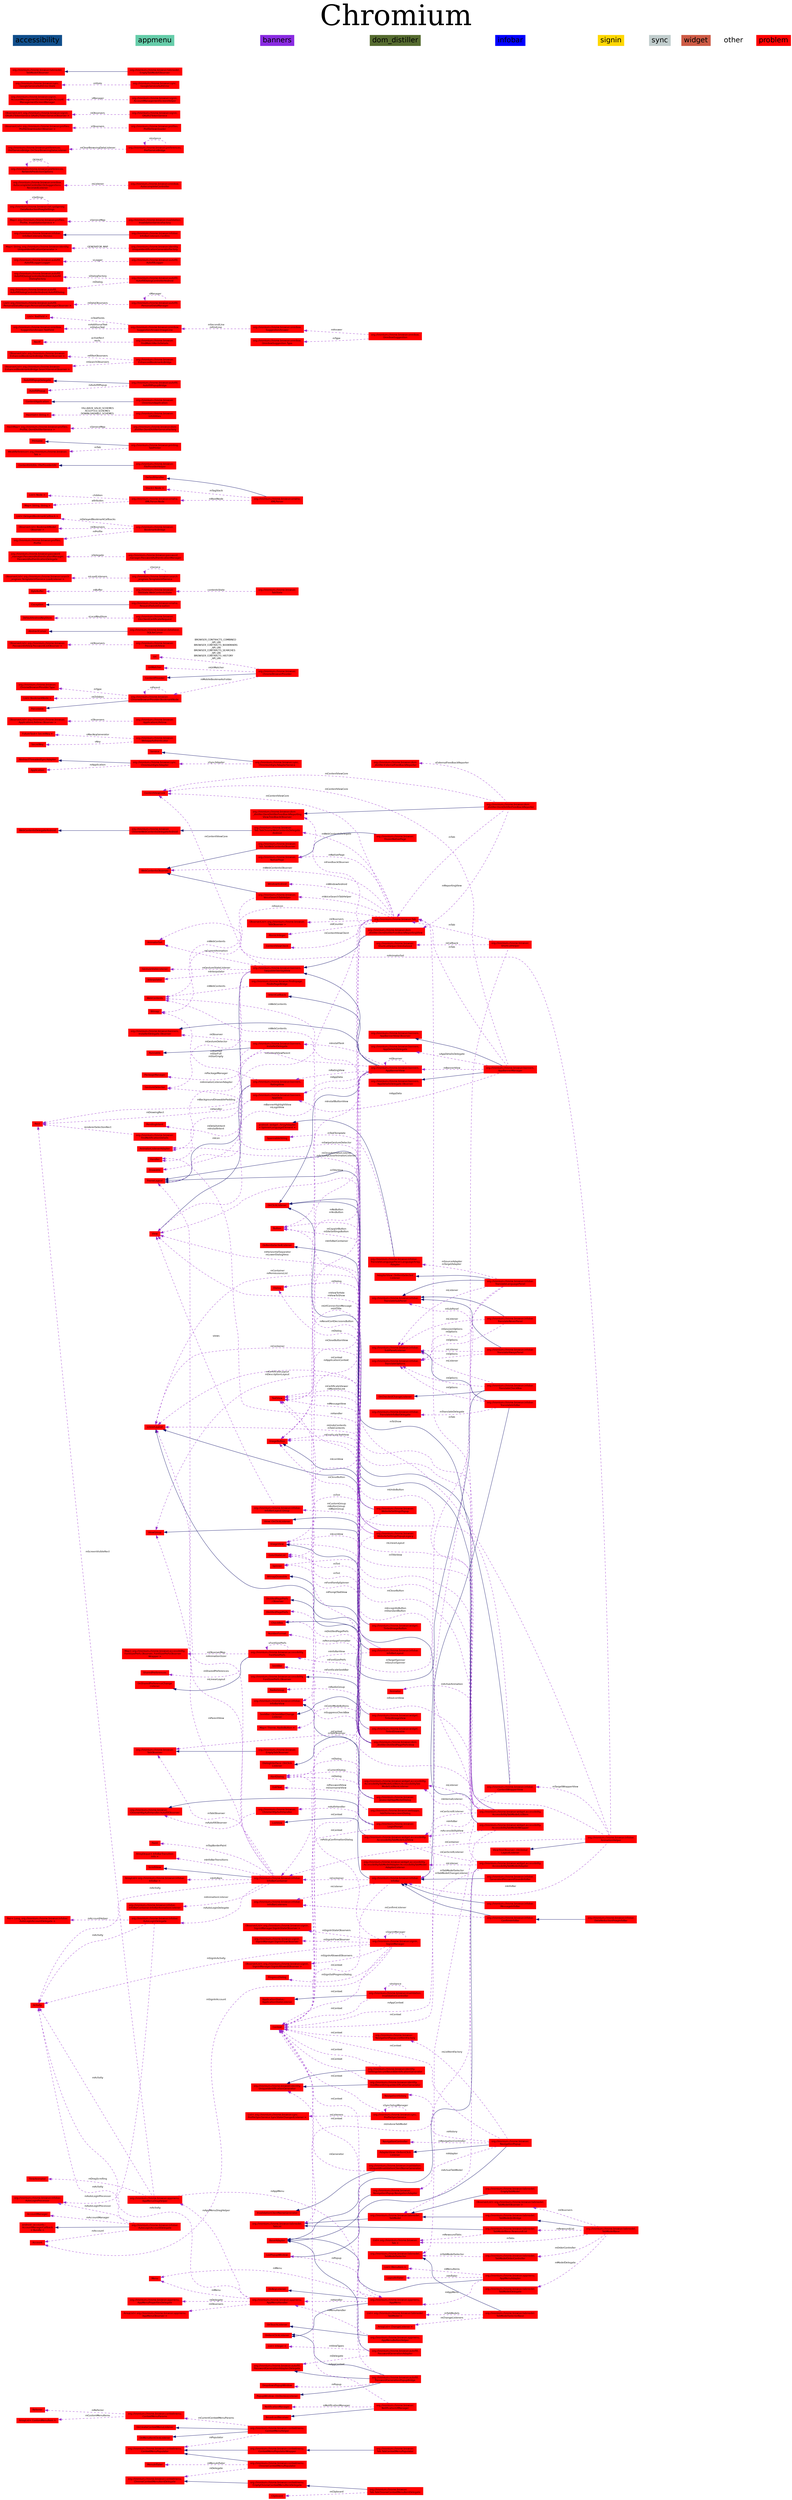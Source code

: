 digraph "G" {
    fontsize=96;
    graph [rankdir=LR,
           label="Chromium",
           labelloc=top];
node [fontname=Helvetica,
    fontsize=8,
    label="",
    shape=record,
]; edge [fontname=Helvetica,
    fontsize=8,
    labelfontname=Helvetica,
    labelfontsize=8
];

	Referrer
		[width=0.4,
		height=0.2,
		style=filled,
		color=red,
		label=Referrer];

	LinearLayout
		[width=0.4,
		height=0.2,
		style=filled,
		color=red,
		label=LinearLayout];

	"org.chromium.chrome.browser.\lTab.TabChromeContextMenuItemDelegate"
		[width=0.4,
		height=0.2,
		style=filled,
		color=red,
		label="org.chromium.chrome.browser.\lTab.TabChromeContextMenuItemDelegate",
		fontcolor=black];

	Service
		[width=0.4,
		height=0.2,
		style=filled,
		color=red,
		label=Service];

	"SeekBar::OnSeekBarChange\lListener"
		[width=0.4,
		height=0.2,
		style=filled,
		color=red,
		label="SeekBar::OnSeekBarChange\lListener"];

	"org.chromium.chrome.browser.dom\l_distiller.DomDistillerFeedbackReporter"
		[width=0.4,
		height=0.2,
		style=filled,
		color=red,
		label="org.chromium.chrome.browser.dom\l_distiller.DomDistillerFeedbackReporter"];

	NotificationManager
		[width=0.4,
		height=0.2,
		style=filled,
		color=red,
		label=NotificationManager];

	Handler
		[width=0.4,
		height=0.2,
		style=filled,
		color=red,
		label=Handler];

	"List\< MenuItem \>"
		[width=0.4,
		height=0.2,
		style=filled,
		color=red,
		label="List\< MenuItem \>"];

	"Map\< Theme, RadioButton \>"
		[width=0.4,
		height=0.2,
		style=filled,
		color=red,
		label="Map\< Theme, RadioButton \>"];

	"FutureTask\< SecretKey \>"
		[width=0.4,
		height=0.2,
		style=filled,
		color=red,
		label="FutureTask\< SecretKey \>"];

	SpannableString
		[width=0.4,
		height=0.2,
		style=filled,
		color=red,
		label=SpannableString];

	OnItemClickListener
		[width=0.4,
		height=0.2,
		style=filled,
		color=red,
		label=OnItemClickListener];

	ListPopupWindow
		[width=0.4,
		height=0.2,
		style=filled,
		color=red,
		label=ListPopupWindow];

	ContentViewCore
		[width=0.4,
		height=0.2,
		style=filled,
		color=red,
		label=ContentViewCore];

	BaseAdapter
		[width=0.4,
		height=0.2,
		style=filled,
		color=red,
		label=BaseAdapter];

	GestureStateListener
		[width=0.4,
		height=0.2,
		style=filled,
		color=red,
		label=GestureStateListener];

	"ObserverList\< org.chromium.chrome.browser.\lApplicationLifetime.Observer \>"
		[width=0.4,
		height=0.2,
		style=filled,
		color=red,
		label="ObserverList\< org.chromium.chrome.browser.\lApplicationLifetime.Observer \>"];

	"PopupWindow::OnDismissListener"
		[width=0.4,
		height=0.2,
		style=filled,
		color=red,
		label="PopupWindow::OnDismissListener"];

	SecretKey
		[width=0.4,
		height=0.2,
		style=filled,
		color=red,
		label=SecretKey];

	"org.chromium.chrome.browser.\lChromeBrowserProvider"
		[width=0.4,
		height=0.2,
		style=filled,
		color=red,
		label="org.chromium.chrome.browser.\lChromeBrowserProvider",
		fontcolor=black];

	BitmapDrawable
		[width=0.4,
		height=0.2,
		style=filled,
		color=red,
		label=BitmapDrawable];

	Dialog
		[width=0.4,
		height=0.2,
		style=filled,
		color=red,
		label=Dialog];

	"org.chromium.chrome.browser.\lPasswordUIView"
		[width=0.4,
		height=0.2,
		style=filled,
		color=red,
		label="org.chromium.chrome.browser.\lPasswordUIView",
		fontcolor=black];

	AbstractCursor
		[width=0.4,
		height=0.2,
		style=filled,
		color=red,
		label=AbstractCursor];

	LayoutInflater
		[width=0.4,
		height=0.2,
		style=filled,
		color=red,
		label=LayoutInflater];

	DefaultAndroidKeyStore
		[width=0.4,
		height=0.2,
		style=filled,
		color=red,
		label=DefaultAndroidKeyStore];

	"org.chromium.chrome.browser.\lChromeWebContentsDelegateAndroid"
		[width=0.4,
		height=0.2,
		style=filled,
		color=red,
		label="org.chromium.chrome.browser.\lChromeWebContentsDelegateAndroid"];

	Exception
		[width=0.4,
		height=0.2,
		style=filled,
		color=red,
		label=Exception];

	NavigationHistory
		[width=0.4,
		height=0.2,
		style=filled,
		color=red,
		label=NavigationHistory];

	WindowAndroid
		[width=0.4,
		height=0.2,
		style=filled,
		color=red,
		label=WindowAndroid];

	Context
		[width=0.4,
		height=0.2,
		style=filled,
		color=red,
		label=Context];

	"android::widget::ArrayAdapter\l\< SpinnerLanguageElement \>"
		[width=0.4,
		height=0.2,
		style=filled,
		color=red,
		label="android::widget::ArrayAdapter\l\< SpinnerLanguageElement \>"];

	"org.chromium.chrome.browser.\lTabState"
		[width=0.4,
		height=0.2,
		style=filled,
		color=red,
		label="org.chromium.chrome.browser.\lTabState",
		fontcolor=black];

	PendingIntent
		[width=0.4,
		height=0.2,
		style=filled,
		color=red,
		label=PendingIntent];

	Activity
		[width=0.4,
		height=0.2,
		style=filled,
		color=red,
		label=Activity];

	ProgressDialog
		[width=0.4,
		height=0.2,
		style=filled,
		color=red,
		label=ProgressDialog];

	OnCreateContextMenuListener
		[width=0.4,
		height=0.2,
		style=filled,
		color=red,
		label=OnCreateContextMenuListener];

	"org.chromium.chrome.browser.\lChromeBrowserProvider.Type"
		[width=0.4,
		height=0.2,
		style=filled,
		color=red,
		label="org.chromium.chrome.browser.\lChromeBrowserProvider.Type"];

	"ObserverList\< org.chromium.chrome.browser.search\l_engines.TemplateUrlService.LoadListener \>"
		[width=0.4,
		height=0.2,
		style=filled,
		color=red,
		label="ObserverList\< org.chromium.chrome.browser.search\l_engines.TemplateUrlService.LoadListener \>"];

	"DistilledPagePrefs\l::Observer"
		[width=0.4,
		height=0.2,
		style=filled,
		color=red,
		label="DistilledPagePrefs\l::Observer"];

	"org.chromium.chrome.browser.password\l_manager.PasswordAuthenticationManager"
		[width=0.4,
		height=0.2,
		style=filled,
		color=red,
		label="org.chromium.chrome.browser.password\l_manager.PasswordAuthenticationManager",
		fontcolor=black];

	"List\< DelayedBookmarkCallback \>"
		[width=0.4,
		height=0.2,
		style=filled,
		color=red,
		label="List\< DelayedBookmarkCallback \>"];

	CheckBox
		[width=0.4,
		height=0.2,
		style=filled,
		color=red,
		label=CheckBox];

	AlertDialog
		[width=0.4,
		height=0.2,
		style=filled,
		color=red,
		label=AlertDialog];

	DefaultHandler
		[width=0.4,
		height=0.2,
		style=filled,
		color=red,
		label=DefaultHandler];

	"org.chromium.chrome.browser.\lWebsiteSettingsPopup"
		[width=0.4,
		height=0.2,
		style=filled,
		color=red,
		label="org.chromium.chrome.browser.\lWebsiteSettingsPopup",
		fontcolor=black];

	AbstractThreadedSyncAdapter
		[width=0.4,
		height=0.2,
		style=filled,
		color=red,
		label=AbstractThreadedSyncAdapter];

	"org.chromium.chrome.browser.\lTab.TabChromeWebContentsDelegate\lAndroid"
		[width=0.4,
		height=0.2,
		style=filled,
		color=red,
		label="org.chromium.chrome.browser.\lTab.TabChromeWebContentsDelegate\lAndroid"];

	"ContentUriUtils::FileProviderUtil"
		[width=0.4,
		height=0.2,
		style=filled,
		color=red,
		label="ContentUriUtils::FileProviderUtil"];

	DistilledPagePrefs
		[width=0.4,
		height=0.2,
		style=filled,
		color=red,
		label=DistilledPagePrefs];

	"org.chromium.chrome.browser.\lShortcutHelper"
		[width=0.4,
		height=0.2,
		style=filled,
		color=red,
		label="org.chromium.chrome.browser.\lShortcutHelper",
		fontcolor=black];

	Printable
		[width=0.4,
		height=0.2,
		style=filled,
		color=red,
		label=Printable];

	TimeAnimator
		[width=0.4,
		height=0.2,
		style=filled,
		color=red,
		label=TimeAnimator];

	"List\< BookmarkNode \>"
		[width=0.4,
		height=0.2,
		style=filled,
		color=red,
		label="List\< BookmarkNode \>"];

	"org.chromium.chrome.browser.dom\l_distiller.ExternalFeedbackReporter"
		[width=0.4,
		height=0.2,
		style=filled,
		color=red,
		label="org.chromium.chrome.browser.dom\l_distiller.ExternalFeedbackReporter"];

	NavigationController
		[width=0.4,
		height=0.2,
		style=filled,
		color=red,
		label=NavigationController];

	"ArrayList\< CustomMenuItem \>"
		[width=0.4,
		height=0.2,
		style=filled,
		color=red,
		label="ArrayList\< CustomMenuItem \>"];

	"org.chromium.chrome.browser.dom\l_distiller.DomDistillerServiceFactory"
		[width=0.4,
		height=0.2,
		style=filled,
		color=red,
		label="org.chromium.chrome.browser.dom\l_distiller.DomDistillerServiceFactory",
		fontcolor=black];

	"org.chromium.chrome.browser.password\l_manager.PasswordAuthenticationManager.\lPasswordAuthenticationDelegate"
		[width=0.4,
		height=0.2,
		style=filled,
		color=red,
		label="org.chromium.chrome.browser.password\l_manager.PasswordAuthenticationManager.\lPasswordAuthenticationDelegate"];

	"org.chromium.chrome.browser.\lVoiceSearchTabHelper"
		[width=0.4,
		height=0.2,
		style=filled,
		color=red,
		label="org.chromium.chrome.browser.\lVoiceSearchTabHelper"];

	ImageButton
		[width=0.4,
		height=0.2,
		style=filled,
		color=red,
		label=ImageButton];

	OnClickListener
		[width=0.4,
		height=0.2,
		style=filled,
		color=red,
		label=OnClickListener];

	Bitmap
		[width=0.4,
		height=0.2,
		style=filled,
		color=red,
		label=Bitmap];

	ListView
		[width=0.4,
		height=0.2,
		style=filled,
		color=red,
		label=ListView];

	"DialogInterface::OnClick\lListener"
		[width=0.4,
		height=0.2,
		style=filled,
		color=red,
		label="DialogInterface::OnClick\lListener"];

	"org.chromium.chrome.browser.\lFindNotificationDetails"
		[width=0.4,
		height=0.2,
		style=filled,
		color=red,
		label="org.chromium.chrome.browser.\lFindNotificationDetails",
		fontcolor=black];

	"AdapterView::OnItemClick\lListener"
		[width=0.4,
		height=0.2,
		style=filled,
		color=red,
		label="AdapterView::OnItemClick\lListener"];

	"org.chromium.chrome.browser.\lTabState.WebContentsState"
		[width=0.4,
		height=0.2,
		style=filled,
		color=red,
		label="org.chromium.chrome.browser.\lTabState.WebContentsState"];

	"org.chromium.chrome.browser.\lTabObserver"
		[width=0.4,
		height=0.2,
		style=filled,
		color=red,
		label="org.chromium.chrome.browser.\lTabObserver"];

	ViewGroup
		[width=0.4,
		height=0.2,
		style=filled,
		color=red,
		label=ViewGroup];

	"org.chromium.chrome.browser.\lNotificationUIManager"
		[width=0.4,
		height=0.2,
		style=filled,
		color=red,
		label="org.chromium.chrome.browser.\lNotificationUIManager",
		fontcolor=black];

	"org.chromium.chrome.browser.\lShortcutHelper.OnInitialized"
		[width=0.4,
		height=0.2,
		style=filled,
		color=red,
		label="org.chromium.chrome.browser.\lShortcutHelper.OnInitialized"];

	"ObserverList\< BookmarkModel\lObserver \>"
		[width=0.4,
		height=0.2,
		style=filled,
		color=red,
		label="ObserverList\< BookmarkModel\lObserver \>"];

	MenuInflater
		[width=0.4,
		height=0.2,
		style=filled,
		color=red,
		label=MenuInflater];

	"org.chromium.chrome.browser.\lNavigationPopup.ListItemFactory"
		[width=0.4,
		height=0.2,
		style=filled,
		color=red,
		label="org.chromium.chrome.browser.\lNavigationPopup.ListItemFactory"];

	"org.chromium.chrome.browser.\lWebsiteSettingsPopupLegacy"
		[width=0.4,
		height=0.2,
		style=filled,
		color=red,
		label="org.chromium.chrome.browser.\lWebsiteSettingsPopupLegacy",
		fontcolor=black];

	Parcelable
		[width=0.4,
		height=0.2,
		style=filled,
		color=red,
		label=Parcelable];

	"ObserverList\< org.chromium.chrome.browser.\lTabObserver \>"
		[width=0.4,
		height=0.2,
		style=filled,
		color=red,
		label="ObserverList\< org.chromium.chrome.browser.\lTabObserver \>"];

	"org.chromium.chrome.browser.dom\l_distiller.DomDistillerFeedbackReportingView"
		[width=0.4,
		height=0.2,
		style=filled,
		color=red,
		label="org.chromium.chrome.browser.dom\l_distiller.DomDistillerFeedbackReportingView",
		fontcolor=black];

	OnMenuItemClickListener
		[width=0.4,
		height=0.2,
		style=filled,
		color=red,
		label=OnMenuItemClickListener];

	FrameLayout
		[width=0.4,
		height=0.2,
		style=filled,
		color=red,
		label=FrameLayout];

	Rect
		[width=0.4,
		height=0.2,
		style=filled,
		color=red,
		label=Rect];

	Menu
		[width=0.4,
		height=0.2,
		style=filled,
		color=red,
		label=Menu];

	OnCheckedChangeListener
		[width=0.4,
		height=0.2,
		style=filled,
		color=red,
		label=OnCheckedChangeListener];

	WebContents
		[width=0.4,
		height=0.2,
		style=filled,
		color=red,
		label=WebContents];

	"ApplicationStatus::\lApplicationStateListener"
		[width=0.4,
		height=0.2,
		style=filled,
		color=red,
		label="ApplicationStatus::\lApplicationStateListener"];

	Button
		[width=0.4,
		height=0.2,
		style=filled,
		color=red,
		label=Button];

	NumberFormat
		[width=0.4,
		height=0.2,
		style=filled,
		color=red,
		label=NumberFormat];

	ByteBuffer
		[width=0.4,
		height=0.2,
		style=filled,
		color=red,
		label=ByteBuffer];

	"org.chromium.chrome.browser.search\l_engines.TemplateUrlService"
		[width=0.4,
		height=0.2,
		style=filled,
		color=red,
		label="org.chromium.chrome.browser.search\l_engines.TemplateUrlService",
		fontcolor=black];

	Uri
		[width=0.4,
		height=0.2,
		style=filled,
		color=red,
		label=Uri];

	Paint
		[width=0.4,
		height=0.2,
		style=filled,
		color=red,
		label=Paint];

	Animator
		[width=0.4,
		height=0.2,
		style=filled,
		color=red,
		label=Animator];

	AnimatorListenerAdapter
		[width=0.4,
		height=0.2,
		style=filled,
		color=red,
		label=AnimatorListenerAdapter];

	WebContentsDelegateAndroid
		[width=0.4,
		height=0.2,
		style=filled,
		color=red,
		label=WebContentsDelegateAndroid];

	"org.chromium.chrome.browser.\lChromeHttpAuthHandler"
		[width=0.4,
		height=0.2,
		style=filled,
		color=red,
		label="org.chromium.chrome.browser.\lChromeHttpAuthHandler",
		fontcolor=black];

	"org.chromium.chrome.browser.\lEmptyTabObserver"
		[width=0.4,
		height=0.2,
		style=filled,
		color=red,
		label="org.chromium.chrome.browser.\lEmptyTabObserver",
		fontcolor=black];

	"HashSet\< String \>"
		[width=0.4,
		height=0.2,
		style=filled,
		color=red,
		label="HashSet\< String \>"];

	InvalidationClientNameGenerator
		[width=0.4,
		height=0.2,
		style=filled,
		color=red,
		label=InvalidationClientNameGenerator];

	Clipboard
		[width=0.4,
		height=0.2,
		style=filled,
		color=red,
		label=Clipboard];

	OnItemSelectedListener
		[width=0.4,
		height=0.2,
		style=filled,
		color=red,
		label=OnItemSelectedListener];

	"ArrayDeque\< InfoBarTransition\lInfo \>"
		[width=0.4,
		height=0.2,
		style=filled,
		color=red,
		label="ArrayDeque\< InfoBarTransition\lInfo \>"];

	Interpolator
		[width=0.4,
		height=0.2,
		style=filled,
		color=red,
		label=Interpolator];

	AtomicInteger
		[width=0.4,
		height=0.2,
		style=filled,
		color=red,
		label=AtomicInteger];

	GestureDetector
		[width=0.4,
		height=0.2,
		style=filled,
		color=red,
		label=GestureDetector];

	"org.chromium.chrome.browser.dom\l_distiller.DistilledPagePrefsView"
		[width=0.4,
		height=0.2,
		style=filled,
		color=red,
		label="org.chromium.chrome.browser.dom\l_distiller.DistilledPagePrefsView",
		fontcolor=black];

	RadioGroup
		[width=0.4,
		height=0.2,
		style=filled,
		color=red,
		label=RadioGroup];

	"ArrayList\< ChangeListener \>"
		[width=0.4,
		height=0.2,
		style=filled,
		color=red,
		label="ArrayList\< ChangeListener \>"];

	Spinner
		[width=0.4,
		height=0.2,
		style=filled,
		color=red,
		label=Spinner];

	"List\< Node \>"
		[width=0.4,
		height=0.2,
		style=filled,
		color=red,
		label="List\< Node \>"];

	"org.chromium.chrome.browser.\lChromiumApplication"
		[width=0.4,
		height=0.2,
		style=filled,
		color=red,
		label="org.chromium.chrome.browser.\lChromiumApplication",
		fontcolor=black];

	AutofillPopupDelegate
		[width=0.4,
		height=0.2,
		style=filled,
		color=red,
		label=AutofillPopupDelegate];

	IntentCallback
		[width=0.4,
		height=0.2,
		style=filled,
		color=red,
		label=IntentCallback];

	"android::accounts::\lAccountManagerCallback\l\< Bundle \>"
		[width=0.4,
		height=0.2,
		style=filled,
		color=red,
		label="android::accounts::\lAccountManagerCallback\l\< Bundle \>"];

	"org.chromium.chrome.browser.\lNativePage"
		[width=0.4,
		height=0.2,
		style=filled,
		color=red,
		label="org.chromium.chrome.browser.\lNativePage"];

	WebContentsObserver
		[width=0.4,
		height=0.2,
		style=filled,
		color=red,
		label=WebContentsObserver];

	ContentApplication
		[width=0.4,
		height=0.2,
		style=filled,
		color=red,
		label=ContentApplication];

	SharedPreferences
		[width=0.4,
		height=0.2,
		style=filled,
		color=red,
		label=SharedPreferences];

	"org.chromium.chrome.browser.\lChromeHttpAuthHandler.AutofillObserver"
		[width=0.4,
		height=0.2,
		style=filled,
		color=red,
		label="org.chromium.chrome.browser.\lChromeHttpAuthHandler.AutofillObserver"];

	TextView
		[width=0.4,
		height=0.2,
		style=filled,
		color=red,
		label=TextView];

	"Map\< String, String \>"
		[width=0.4,
		height=0.2,
		style=filled,
		color=red,
		label="Map\< String, String \>"];

	Account
		[width=0.4,
		height=0.2,
		style=filled,
		color=red,
		label=Account];

	Drawable
		[width=0.4,
		height=0.2,
		style=filled,
		color=red,
		label=Drawable];

	Runnable
		[width=0.4,
		height=0.2,
		style=filled,
		color=red,
		label=Runnable];

	Application
		[width=0.4,
		height=0.2,
		style=filled,
		color=red,
		label=Application];

	ScrollView
		[width=0.4,
		height=0.2,
		style=filled,
		color=red,
		label=ScrollView];

	ContentViewClient
		[width=0.4,
		height=0.2,
		style=filled,
		color=red,
		label=ContentViewClient];

	"org.chromium.chrome.browser.\lApplicationLifetime"
		[width=0.4,
		height=0.2,
		style=filled,
		color=red,
		label="org.chromium.chrome.browser.\lApplicationLifetime",
		fontcolor=black];

	"org.chromium.chrome.browser.dom\l_distiller.DomDistillerFeedbackReporting\lView.FeedbackObserver"
		[width=0.4,
		height=0.2,
		style=filled,
		color=red,
		label="org.chromium.chrome.browser.dom\l_distiller.DomDistillerFeedbackReporting\lView.FeedbackObserver"];

	"WeakReference\< org.chromium.chrome.browser.\lTab \>"
		[width=0.4,
		height=0.2,
		style=filled,
		color=red,
		label="WeakReference\< org.chromium.chrome.browser.\lTab \>"];

	"org.chromium.chrome.browser.\lJavascriptAppModalDialog"
		[width=0.4,
		height=0.2,
		style=filled,
		color=red,
		label="org.chromium.chrome.browser.\lJavascriptAppModalDialog",
		fontcolor=black];

	EditText
		[width=0.4,
		height=0.2,
		style=filled,
		color=red,
		label=EditText];

	"org.chromium.chrome.browser.\lUrlUtilities"
		[width=0.4,
		height=0.2,
		style=filled,
		color=red,
		label="org.chromium.chrome.browser.\lUrlUtilities",
		fontcolor=black];

	"ObserverList\< org.chromium.chrome.browser.\lEnhancedBookmarksBridge.FiltersObserver \>"
		[width=0.4,
		height=0.2,
		style=filled,
		color=red,
		label="ObserverList\< org.chromium.chrome.browser.\lEnhancedBookmarksBridge.FiltersObserver \>"];

	SeekBar
		[width=0.4,
		height=0.2,
		style=filled,
		color=red,
		label=SeekBar];

	"org.chromium.chrome.browser.\lFindMatchRectsDetails"
		[width=0.4,
		height=0.2,
		style=filled,
		color=red,
		label="org.chromium.chrome.browser.\lFindMatchRectsDetails",
		fontcolor=black];

	"ViewTreeObserver::OnGlobal\lLayoutListener"
		[width=0.4,
		height=0.2,
		style=filled,
		color=red,
		label="ViewTreeObserver::OnGlobal\lLayoutListener"];

	"List\< Integer \>"
		[width=0.4,
		height=0.2,
		style=filled,
		color=red,
		label="List\< Integer \>"];

	"org.chromium.chrome.browser.\lFileProviderHelper"
		[width=0.4,
		height=0.2,
		style=filled,
		color=red,
		label="org.chromium.chrome.browser.\lFileProviderHelper",
		fontcolor=black];

	ImageView
		[width=0.4,
		height=0.2,
		style=filled,
		color=red,
		label=ImageView];

	AnimatorSet
		[width=0.4,
		height=0.2,
		style=filled,
		color=red,
		label=AnimatorSet];

	BroadcastReceiver
		[width=0.4,
		height=0.2,
		style=filled,
		color=red,
		label=BroadcastReceiver];

	"org.chromium.chrome.browser.\lWebappAuthenticator"
		[width=0.4,
		height=0.2,
		style=filled,
		color=red,
		label="org.chromium.chrome.browser.\lWebappAuthenticator",
		fontcolor=black];

	"Stack\< Node \>"
		[width=0.4,
		height=0.2,
		style=filled,
		color=red,
		label="Stack\< Node \>"];

	AutofillPopup
		[width=0.4,
		height=0.2,
		style=filled,
		color=red,
		label=AutofillPopup];

	View
		[width=0.4,
		height=0.2,
		style=filled,
		color=red,
		label=View];

	AccountManager
		[width=0.4,
		height=0.2,
		style=filled,
		color=red,
		label=AccountManager];

	"org.chromium.chrome.browser.\lTab.TabContextMenuPopulator"
		[width=0.4,
		height=0.2,
		style=filled,
		color=red,
		label="org.chromium.chrome.browser.\lTab.TabContextMenuPopulator",
		fontcolor=black];

	ColorStateList
		[width=0.4,
		height=0.2,
		style=filled,
		color=red,
		label=ColorStateList];

	OnTouchListener
		[width=0.4,
		height=0.2,
		style=filled,
		color=red,
		label=OnTouchListener];

	UriMatcher
		[width=0.4,
		height=0.2,
		style=filled,
		color=red,
		label=UriMatcher];

	"org.chromium.chrome.browser.\lEnhancedBookmarksBridge"
		[width=0.4,
		height=0.2,
		style=filled,
		color=red,
		label="org.chromium.chrome.browser.\lEnhancedBookmarksBridge",
		fontcolor=black];

	"org.chromium.chrome.browser.\lFrozenNativePage"
		[width=0.4,
		height=0.2,
		style=filled,
		color=red,
		label="org.chromium.chrome.browser.\lFrozenNativePage",
		fontcolor=black];

	"View::OnClickListener"
		[width=0.4,
		height=0.2,
		style=filled,
		color=red,
		label="View::OnClickListener"];

	"org.chromium.chrome.browser.\lSSLClientCertificateRequest"
		[width=0.4,
		height=0.2,
		style=filled,
		color=red,
		label="org.chromium.chrome.browser.\lSSLClientCertificateRequest",
		fontcolor=black];

	"ObserverList\< org.chromium.chrome.browser.\lEnhancedBookmarksBridge.SearchServiceObserver \>"
		[width=0.4,
		height=0.2,
		style=filled,
		color=red,
		label="ObserverList\< org.chromium.chrome.browser.\lEnhancedBookmarksBridge.SearchServiceObserver \>"];

	"ObserverList\< org.chromium.chrome.browser.\lPasswordUIView.PasswordListObserver \>"
		[width=0.4,
		height=0.2,
		style=filled,
		color=red,
		label="ObserverList\< org.chromium.chrome.browser.\lPasswordUIView.PasswordListObserver \>"];

	ContentProvider
		[width=0.4,
		height=0.2,
		style=filled,
		color=red,
		label=ContentProvider];

	"org.chromium.chrome.browser.\lNavigationPopup.NavigationAdapter"
		[width=0.4,
		height=0.2,
		style=filled,
		color=red,
		label="org.chromium.chrome.browser.\lNavigationPopup.NavigationAdapter"];

	PackageManager
		[width=0.4,
		height=0.2,
		style=filled,
		color=red,
		label=PackageManager];

	"AdapterView::OnItemSelected\lListener"
		[width=0.4,
		height=0.2,
		style=filled,
		color=red,
		label="AdapterView::OnItemSelected\lListener"];

	"org.chromium.chrome.browser.\lChromeBrowserProvider.BookmarkNode"
		[width=0.4,
		height=0.2,
		style=filled,
		color=red,
		label="org.chromium.chrome.browser.\lChromeBrowserProvider.BookmarkNode"];

	OnKeyListener
		[width=0.4,
		height=0.2,
		style=filled,
		color=red,
		label=OnKeyListener];

	"List\< org.chromium.chrome.browser.\lTab \>"
		[width=0.4,
		height=0.2,
		style=filled,
		color=red,
		label="List\< org.chromium.chrome.browser.\lTab \>"];

	RectF
		[width=0.4,
		height=0.2,
		style=filled,
		color=red,
		label=RectF];

	"List\< TextField \>"
		[width=0.4,
		height=0.2,
		style=filled,
		color=red,
		label="List\< TextField \>"];

	"org.chromium.chrome.browser.\lTab.TabWebContentsObserver"
		[width=0.4,
		height=0.2,
		style=filled,
		color=red,
		label="org.chromium.chrome.browser.\lTab.TabWebContentsObserver",
		fontcolor=black];

	DropdownPopupWindow
		[width=0.4,
		height=0.2,
		style=filled,
		color=red,
		label=DropdownPopupWindow];

	"org.chromium.chrome.browser.\lBookmarksBridge"
		[width=0.4,
		height=0.2,
		style=filled,
		color=red,
		label="org.chromium.chrome.browser.\lBookmarksBridge",
		fontcolor=black];

	"org.chromium.chrome.browser.Tab"
		[width=0.4,
		height=0.2,
		style=filled,
		color=red,
		label="org.chromium.chrome.browser.Tab"];

	"OnSharedPreferenceChange\lListener"
		[width=0.4,
		height=0.2,
		style=filled,
		color=red,
		label="OnSharedPreferenceChange\lListener"];

	"org.chromium.chrome.browser.\lLoginPrompt"
		[width=0.4,
		height=0.2,
		style=filled,
		color=red,
		label="org.chromium.chrome.browser.\lLoginPrompt",
		fontcolor=black];

	"org.chromium.chrome.browser.\lNavigationPopup"
		[width=0.4,
		height=0.2,
		style=filled,
		color=red,
		label="org.chromium.chrome.browser.\lNavigationPopup",
		fontcolor=black];

	"org.chromium.chrome.browser.accessibility.\lFontSizePrefs.Observer"
		[width=0.4,
		group=accessibility,
		height=0.2,
		style=filled,
		color=red,
		label="org.chromium.chrome.browser.accessibility.\lFontSizePrefs.Observer"];

	"Map\< org.chromium.chrome.browser.accessibility.\lFontSizePrefs.Observer, FontSizePrefsObserver\lWrapper \>"
		[width=0.4,
		group=accessibility,
		height=0.2,
		style=filled,
		color=red,
		label="Map\< org.chromium.chrome.browser.accessibility.\lFontSizePrefs.Observer, FontSizePrefsObserver\lWrapper \>"];

	"org.chromium.chrome.browser.accessibility.\lFontSizePrefs"
		[width=0.4,
		group=accessibility,
		height=0.2,
		style=filled,
		color=red,
		label="org.chromium.chrome.browser.accessibility.\lFontSizePrefs"];

	"org.chromium.chrome.browser.appmenu.\lAppMenu"
		[width=0.4,
		group=appmenu,
		height=0.2,
		style=filled,
		color=red,
		label="org.chromium.chrome.browser.appmenu.\lAppMenu"];

	"org.chromium.chrome.browser.appmenu.\lAppMenuAdapter"
		[width=0.4,
		group=appmenu,
		height=0.2,
		style=filled,
		color=red,
		label="org.chromium.chrome.browser.appmenu.\lAppMenuAdapter"];

	"ArrayList\< org.chromium.chrome.browser.appmenu.\lAppMenuObserver \>"
		[width=0.4,
		group=appmenu,
		height=0.2,
		style=filled,
		color=red,
		label="ArrayList\< org.chromium.chrome.browser.appmenu.\lAppMenuObserver \>"];

	"org.chromium.chrome.browser.appmenu.\lAppMenuDragHelper"
		[width=0.4,
		group=appmenu,
		height=0.2,
		style=filled,
		color=red,
		label="org.chromium.chrome.browser.appmenu.\lAppMenuDragHelper"];

	"org.chromium.chrome.browser.appmenu.\lAppMenuButtonHelper"
		[width=0.4,
		group=appmenu,
		height=0.2,
		style=filled,
		color=red,
		label="org.chromium.chrome.browser.appmenu.\lAppMenuButtonHelper",
		fontcolor=black];

	"org.chromium.chrome.browser.appmenu.\lAppMenuHandler"
		[width=0.4,
		group=appmenu,
		height=0.2,
		style=filled,
		color=red,
		label="org.chromium.chrome.browser.appmenu.\lAppMenuHandler"];

	"org.chromium.chrome.browser.appmenu.\lAppMenuPropertiesDelegate"
		[width=0.4,
		group=appmenu,
		height=0.2,
		style=filled,
		color=red,
		label="org.chromium.chrome.browser.appmenu.\lAppMenuPropertiesDelegate"];

	"org.chromium.chrome.browser.autofill.\lPasswordGenerationAdapter"
		[width=0.4,
		group=autofill,
		height=0.2,
		style=filled,
		color=red,
		label="org.chromium.chrome.browser.autofill.\lPasswordGenerationAdapter",
		fontcolor=black];

	"List\< org.chromium.chrome.browser.autofill.\lPersonalDataManager.PersonalDataManagerObserver \>"
		[width=0.4,
		group=autofill,
		height=0.2,
		style=filled,
		color=red,
		label="List\< org.chromium.chrome.browser.autofill.\lPersonalDataManager.PersonalDataManagerObserver \>"];

	"org.chromium.chrome.browser.autofill.\lAutofillDialogControllerAndroid.Autofill\lDialogFactory"
		[width=0.4,
		group=autofill,
		height=0.2,
		style=filled,
		color=red,
		label="org.chromium.chrome.browser.autofill.\lAutofillDialogControllerAndroid.Autofill\lDialogFactory"];

	"org.chromium.chrome.browser.autofill.\lAutofillPopupBridge"
		[width=0.4,
		group=autofill,
		height=0.2,
		style=filled,
		color=red,
		label="org.chromium.chrome.browser.autofill.\lAutofillPopupBridge",
		fontcolor=black];

	"org.chromium.chrome.browser.autofill.\lPersonalDataManager"
		[width=0.4,
		group=autofill,
		height=0.2,
		style=filled,
		color=red,
		label="org.chromium.chrome.browser.autofill.\lPersonalDataManager",
		fontcolor=black];

	"org.chromium.chrome.browser.autofill.\lPasswordGenerationAdapter.Delegate"
		[width=0.4,
		group=autofill,
		height=0.2,
		style=filled,
		color=red,
		label="org.chromium.chrome.browser.autofill.\lPasswordGenerationAdapter.Delegate"];

	"org.chromium.chrome.browser.autofill.\lAutofillLogger.Logger"
		[width=0.4,
		group=autofill,
		height=0.2,
		style=filled,
		color=red,
		label="org.chromium.chrome.browser.autofill.\lAutofillLogger.Logger"];

	"org.chromium.chrome.browser.autofill.\lAutofillDialogControllerAndroid"
		[width=0.4,
		group=autofill,
		height=0.2,
		style=filled,
		color=red,
		label="org.chromium.chrome.browser.autofill.\lAutofillDialogControllerAndroid",
		fontcolor=black];

	"org.chromium.chrome.browser.autofill.\lAutofillDialogControllerAndroid.AutofillDialog"
		[width=0.4,
		group=autofill,
		height=0.2,
		style=filled,
		color=red,
		label="org.chromium.chrome.browser.autofill.\lAutofillDialogControllerAndroid.AutofillDialog"];

	"org.chromium.chrome.browser.autofill.\lAutofillLogger"
		[width=0.4,
		group=autofill,
		height=0.2,
		style=filled,
		color=red,
		label="org.chromium.chrome.browser.autofill.\lAutofillLogger",
		fontcolor=black];

	"org.chromium.chrome.browser.autofill.\lPasswordGenerationPopupBridge"
		[width=0.4,
		group=autofill,
		height=0.2,
		style=filled,
		color=red,
		label="org.chromium.chrome.browser.autofill.\lPasswordGenerationPopupBridge",
		fontcolor=black];

	"org.chromium.chrome.browser.banners.\lRatingView"
		[width=0.4,
		group=banners,
		height=0.2,
		style=filled,
		color=red,
		label="org.chromium.chrome.browser.banners.\lRatingView",
		fontcolor=black];

	"org.chromium.chrome.browser.banners.\lAppBannerView.Observer"
		[width=0.4,
		group=banners,
		height=0.2,
		style=filled,
		color=red,
		label="org.chromium.chrome.browser.banners.\lAppBannerView.Observer"];

	"org.chromium.chrome.browser.banners.\lInstallerDelegate"
		[width=0.4,
		group=banners,
		height=0.2,
		style=filled,
		color=red,
		label="org.chromium.chrome.browser.banners.\lInstallerDelegate"];

	"org.chromium.chrome.browser.banners.\lAppDetailsDelegate"
		[width=0.4,
		group=banners,
		height=0.2,
		style=filled,
		color=red,
		label="org.chromium.chrome.browser.banners.\lAppDetailsDelegate"];

	"org.chromium.chrome.browser.banners.\lAppBannerView"
		[width=0.4,
		group=banners,
		height=0.2,
		style=filled,
		color=red,
		label="org.chromium.chrome.browser.banners.\lAppBannerView"];

	"org.chromium.chrome.browser.banners.\lAppDetailsDelegate.Observer"
		[width=0.4,
		group=banners,
		height=0.2,
		style=filled,
		color=red,
		label="org.chromium.chrome.browser.banners.\lAppDetailsDelegate.Observer"];

	"org.chromium.chrome.browser.banners.\lSwipableOverlayView"
		[width=0.4,
		group=banners,
		height=0.2,
		style=filled,
		color=red,
		label="org.chromium.chrome.browser.banners.\lSwipableOverlayView"];

	"org.chromium.chrome.browser.banners.\lAppData"
		[width=0.4,
		group=banners,
		height=0.2,
		style=filled,
		color=red,
		label="org.chromium.chrome.browser.banners.\lAppData",
		fontcolor=black];

	"org.chromium.chrome.browser.banners.\lInstallerDelegate.Observer"
		[width=0.4,
		group=banners,
		height=0.2,
		style=filled,
		color=red,
		label="org.chromium.chrome.browser.banners.\lInstallerDelegate.Observer"];

	"org.chromium.chrome.browser.banners.\lAppBannerManager"
		[width=0.4,
		group=banners,
		height=0.2,
		style=filled,
		color=red,
		label="org.chromium.chrome.browser.banners.\lAppBannerManager"];

	"org.chromium.chrome.browser.contextmenu.\lEmptyChromeContextMenuItemDelegate"
		[width=0.4,
		group=contextmenu,
		height=0.2,
		style=filled,
		color=red,
		label="org.chromium.chrome.browser.contextmenu.\lEmptyChromeContextMenuItemDelegate",
		fontcolor=black];

	"org.chromium.chrome.browser.contextmenu.\lChromeContextMenuPopulator"
		[width=0.4,
		group=contextmenu,
		height=0.2,
		style=filled,
		color=red,
		label="org.chromium.chrome.browser.contextmenu.\lChromeContextMenuPopulator",
		fontcolor=black];

	"org.chromium.chrome.browser.contextmenu.\lChromeContextMenuItemDelegate"
		[width=0.4,
		group=contextmenu,
		height=0.2,
		style=filled,
		color=red,
		label="org.chromium.chrome.browser.contextmenu.\lChromeContextMenuItemDelegate"];

	"org.chromium.chrome.browser.contextmenu.\lContextMenuPopulatorWrapper"
		[width=0.4,
		group=contextmenu,
		height=0.2,
		style=filled,
		color=red,
		label="org.chromium.chrome.browser.contextmenu.\lContextMenuPopulatorWrapper"];

	"org.chromium.chrome.browser.contextmenu.\lContextMenuHelper"
		[width=0.4,
		group=contextmenu,
		height=0.2,
		style=filled,
		color=red,
		label="org.chromium.chrome.browser.contextmenu.\lContextMenuHelper",
		fontcolor=black];

	"org.chromium.chrome.browser.contextmenu.\lContextMenuParams"
		[width=0.4,
		group=contextmenu,
		height=0.2,
		style=filled,
		color=red,
		label="org.chromium.chrome.browser.contextmenu.\lContextMenuParams"];

	"org.chromium.chrome.browser.contextmenu.\lContextMenuPopulator"
		[width=0.4,
		group=contextmenu,
		height=0.2,
		style=filled,
		color=red,
		label="org.chromium.chrome.browser.contextmenu.\lContextMenuPopulator"];

	"org.chromium.chrome.browser.database.\lSQLiteCursor"
		[width=0.4,
		group=database,
		height=0.2,
		style=filled,
		color=red,
		label="org.chromium.chrome.browser.database.\lSQLiteCursor",
		fontcolor=black];

	"org.chromium.chrome.browser.findinpage.\lFindInPageBridge"
		[width=0.4,
		group=findinpage,
		height=0.2,
		style=filled,
		color=red,
		label="org.chromium.chrome.browser.findinpage.\lFindInPageBridge",
		fontcolor=black];

	"org.chromium.chrome.browser.identity.\lSettingsSecureBasedIdentificationGenerator"
		[width=0.4,
		group=identity,
		height=0.2,
		style=filled,
		color=red,
		label="org.chromium.chrome.browser.identity.\lSettingsSecureBasedIdentificationGenerator",
		fontcolor=black];

	"org.chromium.chrome.browser.identity.\lUuidBasedUniqueIdentificationGenerator"
		[width=0.4,
		group=identity,
		height=0.2,
		style=filled,
		color=red,
		label="org.chromium.chrome.browser.identity.\lUuidBasedUniqueIdentificationGenerator",
		fontcolor=black];

	"org.chromium.chrome.browser.identity.\lUniqueIdentificationGenerator"
		[width=0.4,
		group=identity,
		height=0.2,
		style=filled,
		color=red,
		label="org.chromium.chrome.browser.identity.\lUniqueIdentificationGenerator"];

	"org.chromium.chrome.browser.identity.\lUniqueIdentificationGeneratorFactory"
		[width=0.4,
		group=identity,
		height=0.2,
		style=filled,
		color=red,
		label="org.chromium.chrome.browser.identity.\lUniqueIdentificationGeneratorFactory",
		fontcolor=black];

	"Map\< String, org.chromium.chrome.browser.identity.\lUniqueIdentificationGenerator \>"
		[width=0.4,
		group=identity,
		height=0.2,
		style=filled,
		color=red,
		label="Map\< String, org.chromium.chrome.browser.identity.\lUniqueIdentificationGenerator \>"];

	"ArrayList\< org.chromium.chrome.browser.infobar.\lInfoBar \>"
		[width=0.4,
		group=infobar,
		height=0.2,
		style=filled,
		color=red,
		label="ArrayList\< org.chromium.chrome.browser.infobar.\lInfoBar \>"];

	"Pair\< Long, org.chromium.chrome.browser.infobar.\lAutoLoginAccountDelegate \>"
		[width=0.4,
		group=infobar,
		height=0.2,
		style=filled,
		color=red,
		label="Pair\< Long, org.chromium.chrome.browser.infobar.\lAutoLoginAccountDelegate \>"];

	"org.chromium.chrome.browser.infobar.\lAutoLoginDelegate"
		[width=0.4,
		group=infobar,
		height=0.2,
		style=filled,
		color=red,
		label="org.chromium.chrome.browser.infobar.\lAutoLoginDelegate"];

	"org.chromium.chrome.browser.infobar.\lMessageInfoBar"
		[width=0.4,
		group=infobar,
		height=0.2,
		style=filled,
		color=red,
		label="org.chromium.chrome.browser.infobar.\lMessageInfoBar",
		fontcolor=black];

	"org.chromium.chrome.browser.infobar.\lGeneratedPasswordSavedInfoBar"
		[width=0.4,
		group=infobar,
		height=0.2,
		style=filled,
		color=red,
		label="org.chromium.chrome.browser.infobar.\lGeneratedPasswordSavedInfoBar",
		fontcolor=black];

	"org.chromium.chrome.browser.infobar.\lTranslateLanguagePanel.LanguageArray\lAdapter"
		[width=0.4,
		group=infobar,
		height=0.2,
		style=filled,
		color=red,
		label="org.chromium.chrome.browser.infobar.\lTranslateLanguagePanel.LanguageArray\lAdapter"];

	"org.chromium.chrome.browser.infobar.\lTranslateInfoBarDelegate"
		[width=0.4,
		group=infobar,
		height=0.2,
		style=filled,
		color=red,
		label="org.chromium.chrome.browser.infobar.\lTranslateInfoBarDelegate",
		fontcolor=black];

	"org.chromium.chrome.browser.infobar.\lInfoBarContainer.InfoBarAnimationListener"
		[width=0.4,
		group=infobar,
		height=0.2,
		style=filled,
		color=red,
		label="org.chromium.chrome.browser.infobar.\lInfoBarContainer.InfoBarAnimationListener"];

	"org.chromium.chrome.browser.infobar.\lAutoLoginProcessor"
		[width=0.4,
		group=infobar,
		height=0.2,
		style=filled,
		color=red,
		label="org.chromium.chrome.browser.infobar.\lAutoLoginProcessor"];

	"org.chromium.chrome.browser.infobar.\lInfoBarListeners.Confirm"
		[width=0.4,
		group=infobar,
		height=0.2,
		style=filled,
		color=red,
		label="org.chromium.chrome.browser.infobar.\lInfoBarListeners.Confirm",
		fontcolor=black];

	"org.chromium.chrome.browser.infobar.\lDataReductionProxyInfoBar"
		[width=0.4,
		group=infobar,
		height=0.2,
		style=filled,
		color=red,
		label="org.chromium.chrome.browser.infobar.\lDataReductionProxyInfoBar",
		fontcolor=black];

	"org.chromium.chrome.browser.infobar.\lTranslateSubPanel"
		[width=0.4,
		group=infobar,
		height=0.2,
		style=filled,
		color=red,
		label="org.chromium.chrome.browser.infobar.\lTranslateSubPanel"];

	"org.chromium.chrome.browser.infobar.\lConfirmInfoBar"
		[width=0.4,
		group=infobar,
		height=0.2,
		style=filled,
		color=red,
		label="org.chromium.chrome.browser.infobar.\lConfirmInfoBar",
		fontcolor=black];

	"org.chromium.chrome.browser.infobar.\lInfoBarView"
		[width=0.4,
		group=infobar,
		height=0.2,
		style=filled,
		color=red,
		label="org.chromium.chrome.browser.infobar.\lInfoBarView"];

	"org.chromium.chrome.browser.infobar.\lTranslateInfoBar"
		[width=0.4,
		group=infobar,
		height=0.2,
		style=filled,
		color=red,
		label="org.chromium.chrome.browser.infobar.\lTranslateInfoBar"];

	"org.chromium.chrome.browser.infobar.\lInfoBarLayout.Group"
		[width=0.4,
		group=infobar,
		height=0.2,
		style=filled,
		color=red,
		label="org.chromium.chrome.browser.infobar.\lInfoBarLayout.Group"];

	"org.chromium.chrome.browser.infobar.\lInfoBarContainer"
		[width=0.4,
		group=infobar,
		height=0.2,
		style=filled,
		color=red,
		label="org.chromium.chrome.browser.infobar.\lInfoBarContainer"];

	"org.chromium.chrome.browser.infobar.\lInfoBar"
		[width=0.4,
		group=infobar,
		height=0.2,
		style=filled,
		color=red,
		label="org.chromium.chrome.browser.infobar.\lInfoBar"];

	"org.chromium.chrome.browser.infobar.\lContentWrapperView"
		[width=0.4,
		group=infobar,
		height=0.2,
		style=filled,
		color=red,
		label="org.chromium.chrome.browser.infobar.\lContentWrapperView"];

	"org.chromium.chrome.browser.infobar.\lAutoLoginAccountDelegate"
		[width=0.4,
		group=infobar,
		height=0.2,
		style=filled,
		color=red,
		label="org.chromium.chrome.browser.infobar.\lAutoLoginAccountDelegate",
		fontcolor=black];

	"org.chromium.chrome.browser.infobar.\lInfoBarListeners"
		[width=0.4,
		group=infobar,
		height=0.2,
		style=filled,
		color=red,
		label="org.chromium.chrome.browser.infobar.\lInfoBarListeners"];

	"org.chromium.chrome.browser.infobar.\lTranslateNeverPanel"
		[width=0.4,
		group=infobar,
		height=0.2,
		style=filled,
		color=red,
		label="org.chromium.chrome.browser.infobar.\lTranslateNeverPanel",
		fontcolor=black];

	"org.chromium.chrome.browser.infobar.\lInfoBarListeners.Dismiss"
		[width=0.4,
		group=infobar,
		height=0.2,
		style=filled,
		color=red,
		label="org.chromium.chrome.browser.infobar.\lInfoBarListeners.Dismiss"];

	"org.chromium.chrome.browser.infobar.\lTranslateLanguagePanel"
		[width=0.4,
		group=infobar,
		height=0.2,
		style=filled,
		color=red,
		label="org.chromium.chrome.browser.infobar.\lTranslateLanguagePanel",
		fontcolor=black];

	"org.chromium.chrome.browser.infobar.\lAnimationHelper"
		[width=0.4,
		group=infobar,
		height=0.2,
		style=filled,
		color=red,
		label="org.chromium.chrome.browser.infobar.\lAnimationHelper"];

	"org.chromium.chrome.browser.infobar.\lInfoBarLayout"
		[width=0.4,
		group=infobar,
		height=0.2,
		style=filled,
		color=red,
		label="org.chromium.chrome.browser.infobar.\lInfoBarLayout",
		fontcolor=black];

	"org.chromium.chrome.browser.infobar.\lTranslateOptions"
		[width=0.4,
		group=infobar,
		height=0.2,
		style=filled,
		color=red,
		label="org.chromium.chrome.browser.infobar.\lTranslateOptions"];

	"org.chromium.chrome.browser.infobar.\lTranslateAlwaysPanel"
		[width=0.4,
		group=infobar,
		height=0.2,
		style=filled,
		color=red,
		label="org.chromium.chrome.browser.infobar.\lTranslateAlwaysPanel",
		fontcolor=black];

	"org.chromium.chrome.browser.infobar.\lTranslateCheckBox"
		[width=0.4,
		group=infobar,
		height=0.2,
		style=filled,
		color=red,
		label="org.chromium.chrome.browser.infobar.\lTranslateCheckBox",
		fontcolor=black];

	"org.chromium.chrome.browser.infobar.\lSubPanelListener"
		[width=0.4,
		group=infobar,
		height=0.2,
		style=filled,
		color=red,
		label="org.chromium.chrome.browser.infobar.\lSubPanelListener"];

	"org.chromium.chrome.browser.invalidation.\lUniqueIdInvalidationClientNameGenerator"
		[width=0.4,
		group=invalidation,
		height=0.2,
		style=filled,
		color=red,
		label="org.chromium.chrome.browser.invalidation.\lUniqueIdInvalidationClientNameGenerator",
		fontcolor=black];

	"org.chromium.chrome.browser.invalidation.\lInvalidationServiceFactory"
		[width=0.4,
		group=invalidation,
		height=0.2,
		style=filled,
		color=red,
		label="org.chromium.chrome.browser.invalidation.\lInvalidationServiceFactory",
		fontcolor=black];

	"org.chromium.chrome.browser.invalidation.\lInvalidationController"
		[width=0.4,
		group=invalidation,
		height=0.2,
		style=filled,
		color=red,
		label="org.chromium.chrome.browser.invalidation.\lInvalidationController",
		fontcolor=black];

	"org.chromium.chrome.browser.net.spdyproxy.\lDataReductionProxySettings"
		[width=0.4,
		group=net,
		height=0.2,
		style=filled,
		color=red,
		label="org.chromium.chrome.browser.net.spdyproxy.\lDataReductionProxySettings",
		fontcolor=black];

	"org.chromium.chrome.browser.omaha.\lXMLParser.Node"
		[width=0.4,
		group=omaha,
		height=0.2,
		style=filled,
		color=red,
		label="org.chromium.chrome.browser.omaha.\lXMLParser.Node"];

	"org.chromium.chrome.browser.omaha.\lRequestFailureException"
		[width=0.4,
		group=omaha,
		height=0.2,
		style=filled,
		color=red,
		label="org.chromium.chrome.browser.omaha.\lRequestFailureException",
		fontcolor=black];

	"org.chromium.chrome.browser.omaha.\lXMLParser"
		[width=0.4,
		group=omaha,
		height=0.2,
		style=filled,
		color=red,
		label="org.chromium.chrome.browser.omaha.\lXMLParser",
		fontcolor=black];

	"org.chromium.chrome.browser.omnibox.\lAutocompleteController"
		[width=0.4,
		group=omnibox,
		height=0.2,
		style=filled,
		color=red,
		label="org.chromium.chrome.browser.omnibox.\lAutocompleteController",
		fontcolor=black];

	"org.chromium.chrome.browser.omnibox.\lAutocompleteController.OnSuggestions\lReceivedListener"
		[width=0.4,
		group=omnibox,
		height=0.2,
		style=filled,
		color=red,
		label="org.chromium.chrome.browser.omnibox.\lAutocompleteController.OnSuggestions\lReceivedListener"];

	"org.chromium.chrome.browser.omnibox.\lSuggestionAnswer"
		[width=0.4,
		group=omnibox,
		height=0.2,
		style=filled,
		color=red,
		label="org.chromium.chrome.browser.omnibox.\lSuggestionAnswer"];

	"org.chromium.chrome.browser.omnibox.\lOmniboxSuggestion.Type"
		[width=0.4,
		group=omnibox,
		height=0.2,
		style=filled,
		color=red,
		label="org.chromium.chrome.browser.omnibox.\lOmniboxSuggestion.Type"];

	"org.chromium.chrome.browser.omnibox.\lSuggestionAnswer.ImageLine"
		[width=0.4,
		group=omnibox,
		height=0.2,
		style=filled,
		color=red,
		label="org.chromium.chrome.browser.omnibox.\lSuggestionAnswer.ImageLine"];

	"org.chromium.chrome.browser.omnibox.\lOmniboxSuggestion"
		[width=0.4,
		group=omnibox,
		height=0.2,
		style=filled,
		color=red,
		label="org.chromium.chrome.browser.omnibox.\lOmniboxSuggestion",
		fontcolor=black];

	"org.chromium.chrome.browser.omnibox.\lSuggestionAnswer.TextField"
		[width=0.4,
		group=omnibox,
		height=0.2,
		style=filled,
		color=red,
		label="org.chromium.chrome.browser.omnibox.\lSuggestionAnswer.TextField"];

	"org.chromium.chrome.browser.preferences.\lNetworkPredictionOptions"
		[width=0.4,
		group=preferences,
		height=0.2,
		style=filled,
		color=red,
		label="org.chromium.chrome.browser.preferences.\lNetworkPredictionOptions",
		fontcolor=black];

	"org.chromium.chrome.browser.preferences.\lPrefServiceBridge.OnClearBrowsingDataListener"
		[width=0.4,
		group=preferences,
		height=0.2,
		style=filled,
		color=red,
		label="org.chromium.chrome.browser.preferences.\lPrefServiceBridge.OnClearBrowsingDataListener"];

	"org.chromium.chrome.browser.preferences.\lPrefServiceBridge"
		[width=0.4,
		group=preferences,
		height=0.2,
		style=filled,
		color=red,
		label="org.chromium.chrome.browser.preferences.\lPrefServiceBridge",
		fontcolor=black];

	"org.chromium.chrome.browser.printing.\lTabPrinter"
		[width=0.4,
		group=printing,
		height=0.2,
		style=filled,
		color=red,
		label="org.chromium.chrome.browser.printing.\lTabPrinter",
		fontcolor=black];

	"HashMap\< org.chromium.chrome.browser.profiles.\lProfile, DomDistillerService \>"
		[width=0.4,
		group=profiles,
		height=0.2,
		style=filled,
		color=red,
		label="HashMap\< org.chromium.chrome.browser.profiles.\lProfile, DomDistillerService \>"];

	"ObserverList\< org.chromium.chrome.browser.profiles.\lProfileDownloader.Observer \>"
		[width=0.4,
		group=profiles,
		height=0.2,
		style=filled,
		color=red,
		label="ObserverList\< org.chromium.chrome.browser.profiles.\lProfileDownloader.Observer \>"];

	"org.chromium.chrome.browser.profiles.\lProfileDownloader"
		[width=0.4,
		group=profiles,
		height=0.2,
		style=filled,
		color=red,
		label="org.chromium.chrome.browser.profiles.\lProfileDownloader",
		fontcolor=black];

	"Map\< org.chromium.chrome.browser.profiles.\lProfile, InvalidationService \>"
		[width=0.4,
		group=profiles,
		height=0.2,
		style=filled,
		color=red,
		label="Map\< org.chromium.chrome.browser.profiles.\lProfile, InvalidationService \>"];

	"org.chromium.chrome.browser.profiles.\lProfile"
		[width=0.4,
		group=profiles,
		height=0.2,
		style=filled,
		color=red,
		label="org.chromium.chrome.browser.profiles.\lProfile"];

	"ObserverList\< org.chromium.chrome.browser.signin.\lOAuth2TokenService.OAuth2TokenServiceObserver \>"
		[width=0.4,
		group=signin,
		height=0.2,
		style=filled,
		color=red,
		label="ObserverList\< org.chromium.chrome.browser.signin.\lOAuth2TokenService.OAuth2TokenServiceObserver \>"];

	"org.chromium.chrome.browser.signin.\lAccountManagementScreenHelper.Account\lManagementScreenManager"
		[width=0.4,
		group=signin,
		height=0.2,
		style=filled,
		color=red,
		label="org.chromium.chrome.browser.signin.\lAccountManagementScreenHelper.Account\lManagementScreenManager"];

	"org.chromium.chrome.browser.signin.\lSigninManager"
		[width=0.4,
		group=signin,
		height=0.2,
		style=filled,
		color=red,
		label="org.chromium.chrome.browser.signin.\lSigninManager",
		fontcolor=black];

	"ObserverList\< org.chromium.chrome.browser.signin.\lSigninManager.SignInStateObserver \>"
		[width=0.4,
		group=signin,
		height=0.2,
		style=filled,
		color=red,
		label="ObserverList\< org.chromium.chrome.browser.signin.\lSigninManager.SignInStateObserver \>"];

	"org.chromium.chrome.browser.signin.\lAccountManagementScreenHelper"
		[width=0.4,
		group=signin,
		height=0.2,
		style=filled,
		color=red,
		label="org.chromium.chrome.browser.signin.\lAccountManagementScreenHelper",
		fontcolor=black];

	"org.chromium.chrome.browser.signin.\lSigninManager.SignInFlowObserver"
		[width=0.4,
		group=signin,
		height=0.2,
		style=filled,
		color=red,
		label="org.chromium.chrome.browser.signin.\lSigninManager.SignInFlowObserver"];

	"org.chromium.chrome.browser.signin.\lOAuth2TokenService"
		[width=0.4,
		group=signin,
		height=0.2,
		style=filled,
		color=red,
		label="org.chromium.chrome.browser.signin.\lOAuth2TokenService",
		fontcolor=black];

	"ObserverList\< org.chromium.chrome.browser.signin.\lSigninManager.SignInAllowedObserver \>"
		[width=0.4,
		group=signin,
		height=0.2,
		style=filled,
		color=red,
		label="ObserverList\< org.chromium.chrome.browser.signin.\lSigninManager.SignInAllowedObserver \>"];

	"org.chromium.chrome.browser.sync.\lProfileSyncService"
		[width=0.4,
		group=sync,
		height=0.2,
		style=filled,
		color=red,
		label="org.chromium.chrome.browser.sync.\lProfileSyncService",
		fontcolor=black];

	"org.chromium.chrome.browser.sync.\lChromiumSyncAdapter"
		[width=0.4,
		group=sync,
		height=0.2,
		style=filled,
		color=red,
		label="org.chromium.chrome.browser.sync.\lChromiumSyncAdapter"];

	"org.chromium.chrome.browser.sync.\lGoogleServiceAuthError.State"
		[width=0.4,
		group=sync,
		height=0.2,
		style=filled,
		color=red,
		label="org.chromium.chrome.browser.sync.\lGoogleServiceAuthError.State"];

	"org.chromium.chrome.browser.sync.\lGoogleServiceAuthError"
		[width=0.4,
		group=sync,
		height=0.2,
		style=filled,
		color=red,
		label="org.chromium.chrome.browser.sync.\lGoogleServiceAuthError",
		fontcolor=black];

	"org.chromium.chrome.browser.sync.\lChromiumSyncAdapterService"
		[width=0.4,
		group=sync,
		height=0.2,
		style=filled,
		color=red,
		label="org.chromium.chrome.browser.sync.\lChromiumSyncAdapterService",
		fontcolor=black];

	"List\< org.chromium.chrome.browser.sync.\lProfileSyncService.SyncStateChangedListener \>"
		[width=0.4,
		group=sync,
		height=0.2,
		style=filled,
		color=red,
		label="List\< org.chromium.chrome.browser.sync.\lProfileSyncService.SyncStateChangedListener \>"];

	"org.chromium.chrome.browser.tabmodel.\lTabModelOrderController"
		[width=0.4,
		group=tabmodel,
		height=0.2,
		style=filled,
		color=red,
		label="org.chromium.chrome.browser.tabmodel.\lTabModelOrderController",
		fontcolor=black];

	"org.chromium.chrome.browser.tabmodel.\lTabModel"
		[width=0.4,
		group=tabmodel,
		height=0.2,
		style=filled,
		color=red,
		label="org.chromium.chrome.browser.tabmodel.\lTabModel"];

	"org.chromium.chrome.browser.tabmodel.\lTabModelDelegate"
		[width=0.4,
		group=tabmodel,
		height=0.2,
		style=filled,
		color=red,
		label="org.chromium.chrome.browser.tabmodel.\lTabModelDelegate"];

	"org.chromium.chrome.browser.tabmodel.\lEmptyTabModel"
		[width=0.4,
		group=tabmodel,
		height=0.2,
		style=filled,
		color=red,
		label="org.chromium.chrome.browser.tabmodel.\lEmptyTabModel",
		fontcolor=black];

	"org.chromium.chrome.browser.tabmodel.\lTabModelObserver"
		[width=0.4,
		group=tabmodel,
		height=0.2,
		style=filled,
		color=red,
		label="org.chromium.chrome.browser.tabmodel.\lTabModelObserver"];

	"org.chromium.chrome.browser.tabmodel.\lTabModelSelectorBase"
		[width=0.4,
		group=tabmodel,
		height=0.2,
		style=filled,
		color=red,
		label="org.chromium.chrome.browser.tabmodel.\lTabModelSelectorBase",
		fontcolor=black];

	"List\< org.chromium.chrome.browser.tabmodel.\lTabModel \>"
		[width=0.4,
		group=tabmodel,
		height=0.2,
		style=filled,
		color=red,
		label="List\< org.chromium.chrome.browser.tabmodel.\lTabModel \>"];

	"org.chromium.chrome.browser.tabmodel.\lTabModelBase.RewoundList"
		[width=0.4,
		group=tabmodel,
		height=0.2,
		style=filled,
		color=red,
		label="org.chromium.chrome.browser.tabmodel.\lTabModelBase.RewoundList"];

	"org.chromium.chrome.browser.tabmodel.\lTabList"
		[width=0.4,
		group=tabmodel,
		height=0.2,
		style=filled,
		color=red,
		label="org.chromium.chrome.browser.tabmodel.\lTabList"];

	"org.chromium.chrome.browser.tabmodel.\lEmptyTabModelObserver"
		[width=0.4,
		group=tabmodel,
		height=0.2,
		style=filled,
		color=red,
		label="org.chromium.chrome.browser.tabmodel.\lEmptyTabModelObserver",
		fontcolor=black];

	"org.chromium.chrome.browser.tabmodel.\lTabModelBase"
		[width=0.4,
		group=tabmodel,
		height=0.2,
		style=filled,
		color=red,
		label="org.chromium.chrome.browser.tabmodel.\lTabModelBase",
		fontcolor=black];

	"ObserverList\< org.chromium.chrome.browser.tabmodel.\lTabModelObserver \>"
		[width=0.4,
		group=tabmodel,
		height=0.2,
		style=filled,
		color=red,
		label="ObserverList\< org.chromium.chrome.browser.tabmodel.\lTabModelObserver \>"];

	"org.chromium.chrome.browser.tabmodel.\lTabModelSelector"
		[width=0.4,
		group=tabmodel,
		height=0.2,
		style=filled,
		color=red,
		label="org.chromium.chrome.browser.tabmodel.\lTabModelSelector"];

	"org.chromium.chrome.browser.tabmodel.\lTabModelJniBridge"
		[width=0.4,
		group=tabmodel,
		height=0.2,
		style=filled,
		color=red,
		label="org.chromium.chrome.browser.tabmodel.\lTabModelJniBridge"];

	"org.chromium.chrome.browser.webapps.\lAddToHomescreenDialog"
		[width=0.4,
		group=webapps,
		height=0.2,
		style=filled,
		color=red,
		label="org.chromium.chrome.browser.webapps.\lAddToHomescreenDialog",
		fontcolor=black];

	"org.chromium.chrome.browser.widget.accessibility.\lAccessibilityTabModelListItem.AccessibilityTab\lModelListItemListener"
		[width=0.4,
		group=widget,
		height=0.2,
		style=filled,
		color=red,
		label="org.chromium.chrome.browser.widget.accessibility.\lAccessibilityTabModelListItem.AccessibilityTab\lModelListItemListener"];

	"org.chromium.chrome.browser.widget.accessibility.\lAccessibilityTabModelAdapter"
		[width=0.4,
		group=widget,
		height=0.2,
		style=filled,
		color=red,
		label="org.chromium.chrome.browser.widget.accessibility.\lAccessibilityTabModelAdapter"];

	"org.chromium.chrome.browser.widget.accessibility.\lAccessibilityTabModelListView"
		[width=0.4,
		group=widget,
		height=0.2,
		style=filled,
		color=red,
		label="org.chromium.chrome.browser.widget.accessibility.\lAccessibilityTabModelListView",
		fontcolor=black];

	"org.chromium.chrome.browser.widget.accessibility.\lAccessibilityTabModelListItem"
		[width=0.4,
		group=widget,
		height=0.2,
		style=filled,
		color=red,
		label="org.chromium.chrome.browser.widget.accessibility.\lAccessibilityTabModelListItem",
		fontcolor=black];

	"org.chromium.chrome.browser.widget.\lTintedImageButton"
		[width=0.4,
		group=widget,
		height=0.2,
		style=filled,
		color=red,
		label="org.chromium.chrome.browser.widget.\lTintedImageButton",
		fontcolor=black];

	"org.chromium.chrome.browser.widget.\lTintedDrawable"
		[width=0.4,
		group=widget,
		height=0.2,
		style=filled,
		color=red,
		label="org.chromium.chrome.browser.widget.\lTintedDrawable",
		fontcolor=black];

	"org.chromium.chrome.browser.widget.accessibility.\lAccessibilityTabModelWrapper"
		[width=0.4,
		group=widget,
		height=0.2,
		style=filled,
		color=red,
		label="org.chromium.chrome.browser.widget.accessibility.\lAccessibilityTabModelWrapper",
		fontcolor=black];

	"org.chromium.chrome.browser.widget.\lTintedImageView"
		[width=0.4,
		group=widget,
		height=0.2,
		style=filled,
		color=red,
		label="org.chromium.chrome.browser.widget.\lTintedImageView",
		fontcolor=black];

	"org.chromium.chrome.browser.widget.accessibility.\lAccessibilityTabModelAdapter.AccessibilityTabModel\lAdapterListener"
		[width=0.4,
		group=widget,
		height=0.2,
		style=filled,
		color=red,
		label="org.chromium.chrome.browser.widget.accessibility.\lAccessibilityTabModelAdapter.AccessibilityTabModel\lAdapterListener"];

	"List\< Node \>" -> "org.chromium.chrome.browser.omaha.\lXMLParser.Node"
		[style=dashed,
		color=darkorchid3,
		label=" children",
		dir=back];

	AnimatorSet -> "org.chromium.chrome.browser.infobar.\lAnimationHelper"
		[style=dashed,
		color=darkorchid3,
		label=" mAnimatorSet",
		dir=back];

	"org.chromium.chrome.browser.infobar.\lTranslateSubPanel" -> "org.chromium.chrome.browser.infobar.\lTranslateAlwaysPanel"
		[style=solid,
		color=midnightblue,
		dir=back];

	ImageButton -> "org.chromium.chrome.browser.widget.accessibility.\lAccessibilityTabModelListItem"
		[style=dashed,
		color=darkorchid3,
		label=" mCloseButton",
		dir=back];

	ContentApplication -> "org.chromium.chrome.browser.\lChromiumApplication"
		[style=solid,
		color=midnightblue,
		dir=back];

	Drawable -> "org.chromium.chrome.browser.banners.\lAppData"
		[style=dashed,
		color=darkorchid3,
		label=" mIcon",
		dir=back];

	"org.chromium.chrome.browser.infobar.\lTranslateSubPanel" -> "org.chromium.chrome.browser.infobar.\lTranslateLanguagePanel"
		[style=solid,
		color=midnightblue,
		dir=back];

	"org.chromium.chrome.browser.infobar.\lInfoBar" -> "org.chromium.chrome.browser.infobar.\lAnimationHelper"
		[style=dashed,
		color=darkorchid3,
		label=" mInfoBar",
		dir=back];

	"org.chromium.chrome.browser.banners.\lAppBannerView" -> "org.chromium.chrome.browser.banners.\lAppBannerManager"
		[style=dashed,
		color=darkorchid3,
		label=" mBannerView",
		dir=back];

	Referrer -> "org.chromium.chrome.browser.contextmenu.\lContextMenuParams"
		[style=dashed,
		color=darkorchid3,
		label=" mReferrer",
		dir=back];

	"org.chromium.chrome.browser.tabmodel.\lTabModelDelegate" -> "org.chromium.chrome.browser.tabmodel.\lTabModelBase"
		[style=dashed,
		color=darkorchid3,
		label=" mModelDelegate",
		dir=back];

	UriMatcher -> "org.chromium.chrome.browser.\lChromeBrowserProvider"
		[style=dashed,
		color=darkorchid3,
		label=" mUriMatcher",
		dir=back];

	"org.chromium.chrome.browser.preferences.\lPrefServiceBridge.OnClearBrowsingDataListener" -> "org.chromium.chrome.browser.preferences.\lPrefServiceBridge"
		[style=dashed,
		color=darkorchid3,
		label=" mClearBrowsingDataListener",
		dir=back];

	"org.chromium.chrome.browser.tabmodel.\lTabList" -> "org.chromium.chrome.browser.tabmodel.\lTabModel"
		[style=solid,
		color=midnightblue,
		dir=back];

	"org.chromium.chrome.browser.omaha.\lXMLParser.Node" -> "org.chromium.chrome.browser.omaha.\lXMLParser"
		[style=dashed,
		color=darkorchid3,
		label=" mRootNode",
		dir=back];

	"org.chromium.chrome.browser.\lChromeBrowserProvider.Type" -> "org.chromium.chrome.browser.\lChromeBrowserProvider.BookmarkNode"
		[style=dashed,
		color=darkorchid3,
		label=" mType",
		dir=back];

	TextView -> "org.chromium.chrome.browser.dom\l_distiller.DistilledPagePrefsView"
		[style=dashed,
		color=darkorchid3,
		label=" mFontScaleTextView",
		dir=back];

	Bitmap -> "org.chromium.chrome.browser.Tab"
		[style=dashed,
		color=darkorchid3,
		label=" mFavicon",
		dir=back];

	Application -> "org.chromium.chrome.browser.sync.\lChromiumSyncAdapter"
		[style=dashed,
		color=darkorchid3,
		label=" mApplication",
		dir=back];

	"org.chromium.chrome.browser.infobar.\lSubPanelListener" -> "org.chromium.chrome.browser.infobar.\lTranslateLanguagePanel"
		[style=dashed,
		color=darkorchid3,
		label=" mListener",
		dir=back];

	"org.chromium.chrome.browser.infobar.\lInfoBar" -> "org.chromium.chrome.browser.infobar.\lContentWrapperView"
		[style=dashed,
		color=darkorchid3,
		label=" mInfoBar",
		dir=back];

	"Map\< org.chromium.chrome.browser.accessibility.\lFontSizePrefs.Observer, FontSizePrefsObserver\lWrapper \>" -> "org.chromium.chrome.browser.accessibility.\lFontSizePrefs"
		[style=dashed,
		color=darkorchid3,
		label=" mObserverMap",
		dir=back];

	"org.chromium.chrome.browser.appmenu.\lAppMenu" -> "org.chromium.chrome.browser.appmenu.\lAppMenuAdapter"
		[style=dashed,
		color=darkorchid3,
		label=" mAppMenu",
		dir=back];

	View -> "org.chromium.chrome.browser.infobar.\lAnimationHelper"
		[style=dashed,
		color=darkorchid3,
		label=" mToShow",
		dir=back];

	DistilledPagePrefs -> "org.chromium.chrome.browser.dom\l_distiller.DistilledPagePrefsView"
		[style=dashed,
		color=darkorchid3,
		label=" mDistilledPagePrefs",
		dir=back];

	"android::accounts::\lAccountManagerCallback\l\< Bundle \>" -> "org.chromium.chrome.browser.infobar.\lAutoLoginAccountDelegate"
		[style=solid,
		color=midnightblue,
		dir=back];

	TextView -> "org.chromium.chrome.browser.banners.\lAppBannerView"
		[style=dashed,
		color=darkorchid3,
		label=" mTitleView",
		dir=back];

	"org.chromium.chrome.browser.accessibility.\lFontSizePrefs" -> "org.chromium.chrome.browser.dom\l_distiller.DistilledPagePrefsView"
		[style=dashed,
		color=darkorchid3,
		label=" mFontSizePrefs",
		dir=back];

	WebContentsObserver -> "org.chromium.chrome.browser.\lVoiceSearchTabHelper"
		[style=solid,
		color=midnightblue,
		dir=back];

	"HashSet\< String \>" -> "org.chromium.chrome.browser.\lUrlUtilities"
		[style=dashed,
		color=darkorchid3,
		label=" FALLBACK_VALID_SCHEMES\nACCEPTED_SCHEMES\nDOWNLOADABLE_SCHEMES",
		dir=back];

	"ObserverList\< org.chromium.chrome.browser.\lEnhancedBookmarksBridge.FiltersObserver \>" -> "org.chromium.chrome.browser.\lEnhancedBookmarksBridge"
		[style=dashed,
		color=darkorchid3,
		label=" mFilterObservers",
		dir=back];

	"List\< MenuItem \>" -> "org.chromium.chrome.browser.appmenu.\lAppMenuAdapter"
		[style=dashed,
		color=darkorchid3,
		label=" mMenuItems",
		dir=back];

	"List\< BookmarkNode \>" -> "org.chromium.chrome.browser.\lChromeBrowserProvider.BookmarkNode"
		[style=dashed,
		color=darkorchid3,
		label=" mChildren",
		dir=back];

	"ObserverList\< org.chromium.chrome.browser.profiles.\lProfileDownloader.Observer \>" -> "org.chromium.chrome.browser.profiles.\lProfileDownloader"
		[style=dashed,
		color=darkorchid3,
		label=" sObservers",
		dir=back];

	Context -> "org.chromium.chrome.browser.\lWebsiteSettingsPopup"
		[style=dashed,
		color=darkorchid3,
		label=" mContext",
		dir=back];

	ByteBuffer -> "org.chromium.chrome.browser.\lTabState.WebContentsState"
		[style=dashed,
		color=darkorchid3,
		label=" mBuffer",
		dir=back];

	"org.chromium.chrome.browser.preferences.\lPrefServiceBridge" -> "org.chromium.chrome.browser.preferences.\lPrefServiceBridge"
		[style=dashed,
		color=darkorchid3,
		label=" sInstance",
		dir=back];

	"org.chromium.chrome.browser.\lChromeBrowserProvider.BookmarkNode" -> "org.chromium.chrome.browser.\lChromeBrowserProvider"
		[style=dashed,
		color=darkorchid3,
		label=" mMobileBookmarksFolder",
		dir=back];

	"org.chromium.chrome.browser.omnibox.\lSuggestionAnswer.TextField" -> "org.chromium.chrome.browser.omnibox.\lSuggestionAnswer.ImageLine"
		[style=dashed,
		color=darkorchid3,
		label=" mAdditionalText\nmStatusText",
		dir=back];

	LinearLayout -> "org.chromium.chrome.browser.dom\l_distiller.DistilledPagePrefsView"
		[style=solid,
		color=midnightblue,
		dir=back];

	WebContentsObserver -> "org.chromium.chrome.browser.Tab"
		[style=dashed,
		color=darkorchid3,
		label=" mWebContentsObserver",
		dir=back];

	"org.chromium.chrome.browser.search\l_engines.TemplateUrlService" -> "org.chromium.chrome.browser.search\l_engines.TemplateUrlService"
		[style=dashed,
		color=darkorchid3,
		label=" sService",
		dir=back];

	"org.chromium.chrome.browser.identity.\lUniqueIdentificationGenerator" -> "org.chromium.chrome.browser.identity.\lSettingsSecureBasedIdentificationGenerator"
		[style=solid,
		color=midnightblue,
		dir=back];

	"org.chromium.chrome.browser.contextmenu.\lContextMenuPopulator" -> "org.chromium.chrome.browser.contextmenu.\lContextMenuHelper"
		[style=dashed,
		color=darkorchid3,
		label=" mPopulator",
		dir=back];

	"org.chromium.chrome.browser.infobar.\lInfoBar" -> "org.chromium.chrome.browser.infobar.\lMessageInfoBar"
		[style=solid,
		color=midnightblue,
		dir=back];

	"org.chromium.chrome.browser.infobar.\lInfoBarListeners" -> "org.chromium.chrome.browser.infobar.\lConfirmInfoBar"
		[style=dashed,
		color=darkorchid3,
		label=" mConfirmListener",
		dir=back];

	ImageButton -> "org.chromium.chrome.browser.widget.\lTintedImageButton"
		[style=solid,
		color=midnightblue,
		dir=back];

	Context -> "org.chromium.chrome.browser.autofill.\lPasswordGenerationAdapter"
		[style=dashed,
		color=darkorchid3,
		label=" mContext",
		dir=back];

	"org.chromium.chrome.browser.infobar.\lAutoLoginProcessor" -> "org.chromium.chrome.browser.infobar.\lAutoLoginAccountDelegate"
		[style=dashed,
		color=darkorchid3,
		label=" mAutoLoginProcessor",
		dir=back];

	"org.chromium.chrome.browser.infobar.\lAutoLoginDelegate" -> "org.chromium.chrome.browser.infobar.\lInfoBarContainer"
		[style=dashed,
		color=darkorchid3,
		label=" mAutoLoginDelegate",
		dir=back];

	ListView -> "org.chromium.chrome.browser.widget.accessibility.\lAccessibilityTabModelListView"
		[style=solid,
		color=midnightblue,
		dir=back];

	"org.chromium.chrome.browser.infobar.\lTranslateInfoBarDelegate" -> "org.chromium.chrome.browser.infobar.\lTranslateInfoBar"
		[style=dashed,
		color=darkorchid3,
		label=" mTranslateDelegate",
		dir=back];

	"org.chromium.chrome.browser.banners.\lAppDetailsDelegate" -> "org.chromium.chrome.browser.banners.\lAppBannerManager"
		[style=dashed,
		color=darkorchid3,
		label=" sAppDetailsDelegate",
		dir=back];

	View -> "org.chromium.chrome.browser.\lWebsiteSettingsPopup"
		[style=dashed,
		color=darkorchid3,
		label=" mHorizontalSeparator\nmLowerDialogArea",
		dir=back];

	AutofillPopupDelegate -> "org.chromium.chrome.browser.autofill.\lAutofillPopupBridge"
		[style=solid,
		color=midnightblue,
		dir=back];

	Rect -> "org.chromium.chrome.browser.\lFindNotificationDetails"
		[style=dashed,
		color=darkorchid3,
		label=" rendererSelectionRect",
		dir=back];

	TextView -> "org.chromium.chrome.browser.widget.accessibility.\lAccessibilityTabModelListItem"
		[style=dashed,
		color=darkorchid3,
		label=" mTitleView",
		dir=back];

	"org.chromium.chrome.browser.infobar.\lSubPanelListener" -> "org.chromium.chrome.browser.infobar.\lTranslateAlwaysPanel"
		[style=dashed,
		color=darkorchid3,
		label=" mListener",
		dir=back];

	Button -> "org.chromium.chrome.browser.widget.accessibility.\lAccessibilityTabModelListItem"
		[style=dashed,
		color=darkorchid3,
		label=" mUndoButton",
		dir=back];

	ContentViewClient -> "org.chromium.chrome.browser.Tab"
		[style=dashed,
		color=darkorchid3,
		label=" mContentViewClient",
		dir=back];

	Uri -> "org.chromium.chrome.browser.\lChromeBrowserProvider"
		[style=dashed,
		color=darkorchid3,
		label=" BROWSER_CONTRACTS_COMBINED\l_API_URI\nBROWSER_CONTRACTS_BOOKMAKRS\l_API_URI\nBROWSER_CONTRACTS_SEARCHES\l_API_URI\nBROWSER_CONTRACTS_\
HISTORY\l_API_URI",
		dir=back];

	AbstractThreadedSyncAdapter -> "org.chromium.chrome.browser.sync.\lChromiumSyncAdapter"
		[style=solid,
		color=midnightblue,
		dir=back];

	Context -> "org.chromium.chrome.browser.\lNavigationPopup"
		[style=dashed,
		color=darkorchid3,
		label=" mContext",
		dir=back];

	WebContents -> "org.chromium.chrome.browser.\lWebsiteSettingsPopup"
		[style=dashed,
		color=darkorchid3,
		label=" mWebContents",
		dir=back];

	"Map\< Theme, RadioButton \>" -> "org.chromium.chrome.browser.dom\l_distiller.DistilledPagePrefsView"
		[style=dashed,
		color=darkorchid3,
		label=" mColorModeButtons",
		dir=back];

	Activity -> "org.chromium.chrome.browser.signin.\lSigninManager"
		[style=dashed,
		color=darkorchid3,
		label=" mSignInActivity",
		dir=back];

	"org.chromium.chrome.browser.infobar.\lInfoBarListeners.Dismiss" -> "org.chromium.chrome.browser.infobar.\lInfoBarListeners.Confirm"
		[style=solid,
		color=midnightblue,
		dir=back];

	"org.chromium.chrome.browser.infobar.\lInfoBar" -> "org.chromium.chrome.browser.infobar.\lTranslateInfoBar"
		[style=solid,
		color=midnightblue,
		dir=back];

	"org.chromium.chrome.browser.infobar.\lInfoBarContainer" -> "org.chromium.chrome.browser.Tab"
		[style=dashed,
		color=darkorchid3,
		label=" mInfoBarContainer",
		dir=back];

	Context -> "org.chromium.chrome.browser.infobar.\lInfoBar"
		[style=dashed,
		color=darkorchid3,
		label=" mContext",
		dir=back];

	"List\< TextField \>" -> "org.chromium.chrome.browser.omnibox.\lSuggestionAnswer.ImageLine"
		[style=dashed,
		color=darkorchid3,
		label=" mTextFields",
		dir=back];

	BaseAdapter -> "org.chromium.chrome.browser.autofill.\lPasswordGenerationAdapter"
		[style=solid,
		color=midnightblue,
		dir=back];

	"org.chromium.chrome.browser.contextmenu.\lContextMenuPopulator" -> "org.chromium.chrome.browser.contextmenu.\lChromeContextMenuPopulator"
		[style=solid,
		color=midnightblue,
		dir=back];

	OnClickListener -> "org.chromium.chrome.browser.banners.\lAppBannerView"
		[style=solid,
		color=midnightblue,
		dir=back];

	"org.chromium.chrome.browser.tabmodel.\lTabModel" -> "org.chromium.chrome.browser.tabmodel.\lEmptyTabModel"
		[style=solid,
		color=midnightblue,
		dir=back];

	RectF -> "org.chromium.chrome.browser.\lFindMatchRectsDetails"
		[style=dashed,
		color=darkorchid3,
		label=" activeRect\nrects",
		dir=back];

	LayoutInflater -> "org.chromium.chrome.browser.appmenu.\lAppMenuAdapter"
		[style=dashed,
		color=darkorchid3,
		label=" mInflater",
		dir=back];

	"org.chromium.chrome.browser.dom\l_distiller.DomDistillerFeedbackReportingView" -> "org.chromium.chrome.browser.dom\l_distiller.DomDistillerFeedbackReporter"
		[style=dashed,
		color=darkorchid3,
		label=" mReportingView",
		dir=back];

	"org.chromium.chrome.browser.autofill.\lPasswordGenerationAdapter.Delegate" -> "org.chromium.chrome.browser.autofill.\lPasswordGenerationPopupBridge"
		[style=solid,
		color=midnightblue,
		dir=back];

	BaseAdapter -> "org.chromium.chrome.browser.\lNavigationPopup.NavigationAdapter"
		[style=solid,
		color=midnightblue,
		dir=back];

	View -> "org.chromium.chrome.browser.infobar.\lContentWrapperView"
		[style=dashed,
		color=darkorchid3,
		label=" mViewToHide\nmViewToShow",
		dir=back];

	"org.chromium.chrome.browser.infobar.\lTranslateOptions" -> "org.chromium.chrome.browser.infobar.\lTranslateAlwaysPanel"
		[style=dashed,
		color=darkorchid3,
		label=" mOptions",
		dir=back];

	"org.chromium.chrome.browser.net.spdyproxy.\lDataReductionProxySettings" -> "org.chromium.chrome.browser.net.spdyproxy.\lDataReductionProxySettings"
		[style=dashed,
		color=darkorchid3,
		label=" sSettings",
		dir=back];

	FrameLayout -> "org.chromium.chrome.browser.infobar.\lContentWrapperView"
		[style=solid,
		color=midnightblue,
		dir=back];

	FrameLayout -> "org.chromium.chrome.browser.Tab"
		[style=dashed,
		color=darkorchid3,
		label=" mContentViewParent",
		dir=back];

	ImageButton -> "org.chromium.chrome.browser.dom\l_distiller.DomDistillerFeedbackReportingView"
		[style=dashed,
		color=darkorchid3,
		label=" mNoButton\nmYesButton",
		dir=back];

	SharedPreferences -> "org.chromium.chrome.browser.accessibility.\lFontSizePrefs"
		[style=dashed,
		color=darkorchid3,
		label=" mSharedPreferences",
		dir=back];

	"org.chromium.chrome.browser.dom\l_distiller.DomDistillerFeedbackReporting\lView.FeedbackObserver" -> "org.chromium.chrome.browser.dom\l_distiller.DomDistillerFeedbackReportingView"
		[style=dashed,
		color=darkorchid3,
		label=" mFeedbackObserver",
		dir=back];

	"org.chromium.chrome.browser.sync.\lGoogleServiceAuthError.State" -> "org.chromium.chrome.browser.sync.\lGoogleServiceAuthError"
		[style=dashed,
		color=darkorchid3,
		label=" mState",
		dir=back];

	"org.chromium.chrome.browser.widget.accessibility.\lAccessibilityTabModelAdapter.AccessibilityTabModel\lAdapterListener" -> "org.chromium.chrome.browser.widget.accessibility.\lAccessibilityTabModelAdapter"
		[style=dashed,
		color=darkorchid3,
		label=" mListener",
		dir=back];

	Account -> "org.chromium.chrome.browser.infobar.\lAutoLoginAccountDelegate"
		[style=dashed,
		color=darkorchid3,
		label=" mAccount",
		dir=back];

	"WeakReference\< org.chromium.chrome.browser.\lTab \>" -> "org.chromium.chrome.browser.printing.\lTabPrinter"
		[style=dashed,
		color=darkorchid3,
		label=" mTab",
		dir=back];

	GestureDetector -> "org.chromium.chrome.browser.widget.accessibility.\lAccessibilityTabModelListItem"
		[style=dashed,
		color=darkorchid3,
		label=" mSwipeGestureDetector",
		dir=back];

	"org.chromium.chrome.browser.identity.\lUniqueIdentificationGenerator" -> "org.chromium.chrome.browser.invalidation.\lUniqueIdInvalidationClientNameGenerator"
		[style=dashed,
		color=darkorchid3,
		label=" mGenerator",
		dir=back];

	"org.chromium.chrome.browser.omnibox.\lSuggestionAnswer.ImageLine" -> "org.chromium.chrome.browser.omnibox.\lSuggestionAnswer"
		[style=dashed,
		color=darkorchid3,
		label=" mSecondLine\nmFirstLine",
		dir=back];

	"org.chromium.chrome.browser.omnibox.\lOmniboxSuggestion.Type" -> "org.chromium.chrome.browser.omnibox.\lOmniboxSuggestion"
		[style=dashed,
		color=darkorchid3,
		label=" mType",
		dir=back];

	Context -> "org.chromium.chrome.browser.\lWebsiteSettingsPopupLegacy"
		[style=dashed,
		color=darkorchid3,
		label=" mContext",
		dir=back];

	Handler -> "org.chromium.chrome.browser.widget.accessibility.\lAccessibilityTabModelListItem"
		[style=dashed,
		color=darkorchid3,
		label=" mHandler",
		dir=back];

	Bitmap -> "org.chromium.chrome.browser.banners.\lRatingView"
		[style=dashed,
		color=darkorchid3,
		label=" mStarHalf\nmStarFull\nmStarEmpty",
		dir=back];

	"org.chromium.chrome.browser.banners.\lSwipableOverlayView" -> "org.chromium.chrome.browser.banners.\lAppBannerView"
		[style=solid,
		color=midnightblue,
		dir=back];

	Animator -> "org.chromium.chrome.browser.widget.accessibility.\lAccessibilityTabModelListItem"
		[style=dashed,
		color=darkorchid3,
		label=" mActiveAnimation",
		dir=back];

	WebContents -> "org.chromium.chrome.browser.findinpage.\lFindInPageBridge"
		[style=dashed,
		color=darkorchid3,
		label=" mWebContents",
		dir=back];

	"List\< org.chromium.chrome.browser.\lTab \>" -> "org.chromium.chrome.browser.tabmodel.\lTabModelBase"
		[style=dashed,
		color=darkorchid3,
		label=" mTabs",
		dir=back];

	DefaultHandler -> "org.chromium.chrome.browser.omaha.\lXMLParser"
		[style=solid,
		color=midnightblue,
		dir=back];

	"org.chromium.chrome.browser.infobar.\lTranslateOptions" -> "org.chromium.chrome.browser.infobar.\lTranslateInfoBar"
		[style=dashed,
		color=darkorchid3,
		label=" mOptions",
		dir=back];

	"List\< org.chromium.chrome.browser.autofill.\lPersonalDataManager.PersonalDataManagerObserver \>" -> "org.chromium.chrome.browser.autofill.\lPersonalDataManager"
		[style=dashed,
		color=darkorchid3,
		label=" mDataObservers",
		dir=back];

	"org.chromium.chrome.browser.widget.accessibility.\lAccessibilityTabModelListItem.AccessibilityTab\lModelListItemListener" -> "org.chromium.chrome.browser.widget.accessibility.\lAccessibilityTabModelListItem"
		[style=dashed,
		color=darkorchid3,
		label=" mListener",
		dir=back];

	ContentViewCore -> "org.chromium.chrome.browser.banners.\lSwipableOverlayView"
		[style=dashed,
		color=darkorchid3,
		label=" mContentViewCore",
		dir=back];

	"Stack\< Node \>" -> "org.chromium.chrome.browser.omaha.\lXMLParser"
		[style=dashed,
		color=darkorchid3,
		label=" mTagStack",
		dir=back];

	GestureDetector -> "org.chromium.chrome.browser.banners.\lSwipableOverlayView"
		[style=dashed,
		color=darkorchid3,
		label=" mGestureDetector",
		dir=back];

	"org.chromium.chrome.browser.infobar.\lInfoBarLayout.Group" -> "org.chromium.chrome.browser.infobar.\lInfoBarLayout"
		[style=dashed,
		color=darkorchid3,
		label=" mCustomGroup\nmButtonGroup\nmMainGroup",
		dir=back];

	"org.chromium.chrome.browser.tabmodel.\lTabModelSelector" -> "org.chromium.chrome.browser.widget.accessibility.\lAccessibilityTabModelWrapper"
		[style=dashed,
		color=darkorchid3,
		label=" mTabModelSelector\nmTabModelChangeListener",
		dir=back];

	SecretKey -> "org.chromium.chrome.browser.\lWebappAuthenticator"
		[style=dashed,
		color=darkorchid3,
		label=" sKey",
		dir=back];

	"org.chromium.chrome.browser.sync.\lChromiumSyncAdapter" -> "org.chromium.chrome.browser.sync.\lChromiumSyncAdapterService"
		[style=dashed,
		color=darkorchid3,
		label=" sSyncAdapter",
		dir=back];

	Clipboard -> "org.chromium.chrome.browser.\lTab.TabChromeContextMenuItemDelegate"
		[style=dashed,
		color=darkorchid3,
		label=" mClipboard",
		dir=back];

	LinearLayout -> "org.chromium.chrome.browser.infobar.\lAnimationHelper"
		[style=dashed,
		color=darkorchid3,
		label=" mLinearLayout",
		dir=back];

	Exception -> "org.chromium.chrome.browser.omaha.\lRequestFailureException"
		[style=solid,
		color=midnightblue,
		dir=back];

	"org.chromium.chrome.browser.banners.\lAppDetailsDelegate.Observer" -> "org.chromium.chrome.browser.banners.\lAppBannerManager"
		[style=solid,
		color=midnightblue,
		dir=back];

	"org.chromium.chrome.browser.infobar.\lContentWrapperView" -> "org.chromium.chrome.browser.infobar.\lAnimationHelper"
		[style=dashed,
		color=darkorchid3,
		label=" mTargetWrapperView",
		dir=back];

	"org.chromium.chrome.browser.widget.accessibility.\lAccessibilityTabModelListView" -> "org.chromium.chrome.browser.widget.accessibility.\lAccessibilityTabModelWrapper"
		[style=dashed,
		color=darkorchid3,
		label=" mAccessibilityView",
		dir=back];

	"org.chromium.chrome.browser.appmenu.\lAppMenuDragHelper" -> "org.chromium.chrome.browser.appmenu.\lAppMenuHandler"
		[style=dashed,
		color=darkorchid3,
		label=" mAppMenuDragHelper",
		dir=back];

	Menu -> "org.chromium.chrome.browser.appmenu.\lAppMenu"
		[style=dashed,
		color=darkorchid3,
		label=" mMenu",
		dir=back];

	Context -> "org.chromium.chrome.browser.signin.\lSigninManager"
		[style=dashed,
		color=darkorchid3,
		label=" mContext",
		dir=back];

	TextView -> "org.chromium.chrome.browser.\lWebsiteSettingsPopup"
		[style=dashed,
		color=darkorchid3,
		label=" mUrlConnectionMessage\nmUrlTitle",
		dir=back];

	OnKeyListener -> "org.chromium.chrome.browser.appmenu.\lAppMenu"
		[style=solid,
		color=midnightblue,
		dir=back];

	"org.chromium.chrome.browser.appmenu.\lAppMenuPropertiesDelegate" -> "org.chromium.chrome.browser.appmenu.\lAppMenuHandler"
		[style=dashed,
		color=darkorchid3,
		label=" mDelegate",
		dir=back];

	WebContentsObserver -> "org.chromium.chrome.browser.\lTab.TabWebContentsObserver"
		[style=solid,
		color=midnightblue,
		dir=back];

	"org.chromium.chrome.browser.tabmodel.\lTabModelJniBridge" -> "org.chromium.chrome.browser.tabmodel.\lTabModelBase"
		[style=solid,
		color=midnightblue,
		dir=back];

	ImageButton -> "org.chromium.chrome.browser.infobar.\lInfoBarLayout"
		[style=dashed,
		color=darkorchid3,
		label=" mCloseButton",
		dir=back];

	"org.chromium.chrome.browser.infobar.\lConfirmInfoBar" -> "org.chromium.chrome.browser.infobar.\lDataReductionProxyInfoBar"
		[style=solid,
		color=midnightblue,
		dir=back];

	ContentProvider -> "org.chromium.chrome.browser.\lChromeBrowserProvider"
		[style=solid,
		color=midnightblue,
		dir=back];

	"ArrayList\< CustomMenuItem \>" -> "org.chromium.chrome.browser.contextmenu.\lContextMenuParams"
		[style=dashed,
		color=darkorchid3,
		label=" mCustomMenuItems",
		dir=back];

	OnItemClickListener -> "org.chromium.chrome.browser.appmenu.\lAppMenu"
		[style=solid,
		color=midnightblue,
		dir=back];

	"org.chromium.chrome.browser.contextmenu.\lContextMenuParams" -> "org.chromium.chrome.browser.contextmenu.\lContextMenuHelper"
		[style=dashed,
		color=darkorchid3,
		label=" mCurrentContextMenuParams",
		dir=back];

	GestureStateListener -> "org.chromium.chrome.browser.banners.\lSwipableOverlayView"
		[style=dashed,
		color=darkorchid3,
		label=" mGestureStateListener",
		dir=back];

	"org.chromium.chrome.browser.infobar.\lInfoBarView" -> "org.chromium.chrome.browser.infobar.\lInfoBarLayout"
		[style=dashed,
		color=darkorchid3,
		label=" mInfoBarView",
		dir=back];

	"org.chromium.chrome.browser.Tab" -> "org.chromium.chrome.browser.\lShortcutHelper"
		[style=dashed,
		color=darkorchid3,
		label=" mTab",
		dir=back];

	"org.chromium.chrome.browser.signin.\lSigninManager" -> "org.chromium.chrome.browser.signin.\lSigninManager"
		[style=dashed,
		color=darkorchid3,
		label=" sSigninManager",
		dir=back];

	"org.chromium.chrome.browser.accessibility.\lFontSizePrefs" -> "org.chromium.chrome.browser.accessibility.\lFontSizePrefs"
		[style=dashed,
		color=darkorchid3,
		label=" sFontSizePrefs",
		dir=back];

	"org.chromium.chrome.browser.tabmodel.\lTabList" -> "org.chromium.chrome.browser.tabmodel.\lTabModelBase.RewoundList"
		[style=solid,
		color=midnightblue,
		dir=back];

	"org.chromium.chrome.browser.\lTabObserver" -> "org.chromium.chrome.browser.widget.accessibility.\lAccessibilityTabModelListItem"
		[style=dashed,
		color=darkorchid3,
		label=" mTabObserver",
		dir=back];

	"ObserverList\< org.chromium.chrome.browser.signin.\lSigninManager.SignInAllowedObserver \>" -> "org.chromium.chrome.browser.signin.\lSigninManager"
		[style=dashed,
		color=darkorchid3,
		label=" mSignInAllowedObservers",
		dir=back];

	"DistilledPagePrefs\l::Observer" -> "org.chromium.chrome.browser.dom\l_distiller.DistilledPagePrefsView"
		[style=solid,
		color=midnightblue,
		dir=back];

	ListPopupWindow -> "org.chromium.chrome.browser.\lNavigationPopup"
		[style=solid,
		color=midnightblue,
		dir=back];

	"org.chromium.chrome.browser.\lTabObserver" -> "org.chromium.chrome.browser.\lEmptyTabObserver"
		[style=solid,
		color=midnightblue,
		dir=back];

	"org.chromium.chrome.browser.tabmodel.\lTabModel" -> "org.chromium.chrome.browser.widget.accessibility.\lAccessibilityTabModelAdapter"
		[style=dashed,
		color=darkorchid3,
		label=" mActualTabModel",
		dir=back];

	Rect -> "org.chromium.chrome.browser.banners.\lAppBannerView"
		[style=dashed,
		color=darkorchid3,
		label=" mBackgroundDrawablePadding",
		dir=back];

	"org.chromium.chrome.browser.Tab" -> "org.chromium.chrome.browser.widget.accessibility.\lAccessibilityTabModelListItem"
		[style=dashed,
		color=darkorchid3,
		label=" mTab",
		dir=back];

	OnItemClickListener -> "org.chromium.chrome.browser.autofill.\lPasswordGenerationPopupBridge"
		[style=solid,
		color=midnightblue,
		dir=back];

	PendingIntent -> "org.chromium.chrome.browser.banners.\lAppData"
		[style=dashed,
		color=darkorchid3,
		label=" mDetailsIntent\nmInstallIntent",
		dir=back];

	Context -> "org.chromium.chrome.browser.\lLoginPrompt"
		[style=dashed,
		color=darkorchid3,
		label=" mContext",
		dir=back];

	"org.chromium.chrome.browser.tabmodel.\lTabModelBase.RewoundList" -> "org.chromium.chrome.browser.tabmodel.\lTabModelBase"
		[style=dashed,
		color=darkorchid3,
		label=" mRewoundList",
		dir=back];

	"List\< DelayedBookmarkCallback \>" -> "org.chromium.chrome.browser.\lBookmarksBridge"
		[style=dashed,
		color=darkorchid3,
		label=" mDelayedBookmarkCallbacks",
		dir=back];

	NavigationHistory -> "org.chromium.chrome.browser.\lNavigationPopup"
		[style=dashed,
		color=darkorchid3,
		label=" mHistory",
		dir=back];

	Context -> "org.chromium.chrome.browser.invalidation.\lInvalidationController"
		[style=dashed,
		color=darkorchid3,
		label=" mContext",
		dir=back];

	"org.chromium.chrome.browser.\lChromeHttpAuthHandler" -> "org.chromium.chrome.browser.\lLoginPrompt"
		[style=dashed,
		color=darkorchid3,
		label=" mAuthHandler",
		dir=back];

	"org.chromium.chrome.browser.signin.\lAccountManagementScreenHelper.Account\lManagementScreenManager" -> "org.chromium.chrome.browser.signin.\lAccountManagementScreenHelper"
		[style=dashed,
		color=darkorchid3,
		label=" sManager",
		dir=back];

	NotificationManager -> "org.chromium.chrome.browser.\lNotificationUIManager"
		[style=dashed,
		color=darkorchid3,
		label=" mNotificationManager",
		dir=back];

	"org.chromium.chrome.browser.tabmodel.\lTabModelSelector" -> "org.chromium.chrome.browser.tabmodel.\lTabModelOrderController"
		[style=dashed,
		color=darkorchid3,
		label=" mTabModelSelector",
		dir=back];

	DefaultAndroidKeyStore -> "org.chromium.chrome.browser.\lSSLClientCertificateRequest"
		[style=dashed,
		color=darkorchid3,
		label=" sLocalKeyStore",
		dir=back];

	Spinner -> "org.chromium.chrome.browser.dom\l_distiller.DistilledPagePrefsView"
		[style=dashed,
		color=darkorchid3,
		label=" mFontFamilySpinner",
		dir=back];

	"org.chromium.chrome.browser.dom\l_distiller.DomDistillerFeedbackReporting\lView.FeedbackObserver" -> "org.chromium.chrome.browser.dom\l_distiller.DomDistillerFeedbackReporter"
		[style=solid,
		color=midnightblue,
		dir=back];

	"org.chromium.chrome.browser.infobar.\lTranslateSubPanel" -> "org.chromium.chrome.browser.infobar.\lTranslateNeverPanel"
		[style=solid,
		color=midnightblue,
		dir=back];

	"org.chromium.chrome.browser.\lChromeBrowserProvider.BookmarkNode" -> "org.chromium.chrome.browser.\lChromeBrowserProvider.BookmarkNode"
		[style=dashed,
		color=darkorchid3,
		label=" mParent",
		dir=back];

	AlertDialog -> "org.chromium.chrome.browser.webapps.\lAddToHomescreenDialog"
		[style=dashed,
		color=darkorchid3,
		label=" sCurrentDialog",
		dir=back];

	"org.chromium.chrome.browser.tabmodel.\lTabModelSelector" -> "org.chromium.chrome.browser.tabmodel.\lTabModelSelectorBase"
		[style=solid,
		color=midnightblue,
		dir=back];

	ViewGroup -> "org.chromium.chrome.browser.infobar.\lInfoBarContainer"
		[style=dashed,
		color=darkorchid3,
		label=" mParentView",
		dir=back];

	"org.chromium.chrome.browser.banners.\lSwipableOverlayView" -> "org.chromium.chrome.browser.dom\l_distiller.DomDistillerFeedbackReportingView"
		[style=solid,
		color=midnightblue,
		dir=back];

	CheckBox -> "org.chromium.chrome.browser.infobar.\lTranslateCheckBox"
		[style=solid,
		color=midnightblue,
		dir=back];

	"org.chromium.chrome.browser.infobar.\lTranslateOptions" -> "org.chromium.chrome.browser.infobar.\lTranslateLanguagePanel"
		[style=dashed,
		color=darkorchid3,
		label=" mSessionOptions\nmOptions",
		dir=back];

	"org.chromium.chrome.browser.autofill.\lPersonalDataManager" -> "org.chromium.chrome.browser.autofill.\lPersonalDataManager"
		[style=dashed,
		color=darkorchid3,
		label=" sManager",
		dir=back];

	Activity -> "org.chromium.chrome.browser.infobar.\lInfoBarContainer"
		[style=dashed,
		color=darkorchid3,
		label=" mActivity",
		dir=back];

	ListPopupWindow -> "org.chromium.chrome.browser.appmenu.\lAppMenu"
		[style=dashed,
		color=darkorchid3,
		label=" mPopup",
		dir=back];

	LinearLayout -> "org.chromium.chrome.browser.\lWebsiteSettingsPopupLegacy"
		[style=dashed,
		color=darkorchid3,
		label=" mContainer",
		dir=back];

	"org.chromium.chrome.browser.\lNavigationPopup.ListItemFactory" -> "org.chromium.chrome.browser.\lNavigationPopup"
		[style=dashed,
		color=darkorchid3,
		label=" mListItemFactory",
		dir=back];

	OnTouchListener -> "org.chromium.chrome.browser.appmenu.\lAppMenuButtonHelper"
		[style=solid,
		color=midnightblue,
		dir=back];

	"org.chromium.chrome.browser.infobar.\lSubPanelListener" -> "org.chromium.chrome.browser.infobar.\lTranslateNeverPanel"
		[style=dashed,
		color=darkorchid3,
		label=" mListener",
		dir=back];

	"org.chromium.chrome.browser.widget.accessibility.\lAccessibilityTabModelListView" -> "org.chromium.chrome.browser.widget.accessibility.\lAccessibilityTabModelAdapter"
		[style=dashed,
		color=darkorchid3,
		label=" mCanScrollListener",
		dir=back];

	"ContentUriUtils::FileProviderUtil" -> "org.chromium.chrome.browser.\lFileProviderHelper"
		[style=solid,
		color=midnightblue,
		dir=back];

	"org.chromium.chrome.browser.autofill.\lAutofillLogger.Logger" -> "org.chromium.chrome.browser.autofill.\lAutofillLogger"
		[style=dashed,
		color=darkorchid3,
		label=" sLogger",
		dir=back];

	"org.chromium.chrome.browser.\lChromeWebContentsDelegateAndroid" -> "org.chromium.chrome.browser.\lTab.TabChromeWebContentsDelegate\lAndroid"
		[style=solid,
		color=midnightblue,
		dir=back];

	"org.chromium.chrome.browser.\lChromeHttpAuthHandler.AutofillObserver" -> "org.chromium.chrome.browser.\lChromeHttpAuthHandler"
		[style=dashed,
		color=darkorchid3,
		label=" mAutofillObserver",
		dir=back];

	"org.chromium.chrome.browser.accessibility.\lFontSizePrefs.Observer" -> "org.chromium.chrome.browser.dom\l_distiller.DistilledPagePrefsView"
		[style=solid,
		color=midnightblue,
		dir=back];

	Service -> "org.chromium.chrome.browser.sync.\lChromiumSyncAdapterService"
		[style=solid,
		color=midnightblue,
		dir=back];

	"ObserverList\< org.chromium.chrome.browser.tabmodel.\lTabModelObserver \>" -> "org.chromium.chrome.browser.tabmodel.\lTabModelBase"
		[style=dashed,
		color=darkorchid3,
		label=" mObservers",
		dir=back];

	ImageButton -> "org.chromium.chrome.browser.banners.\lAppBannerView"
		[style=dashed,
		color=darkorchid3,
		label=" mCloseButtonView",
		dir=back];

	Paint -> "org.chromium.chrome.browser.infobar.\lInfoBarContainer"
		[style=dashed,
		color=darkorchid3,
		label=" mTopBorderPaint",
		dir=back];

	"org.chromium.chrome.browser.infobar.\lSubPanelListener" -> "org.chromium.chrome.browser.infobar.\lTranslateInfoBar"
		[style=solid,
		color=midnightblue,
		dir=back];

	"org.chromium.chrome.browser.banners.\lAppData" -> "org.chromium.chrome.browser.banners.\lAppBannerView"
		[style=dashed,
		color=darkorchid3,
		label=" mAppData",
		dir=back];

	ProgressDialog -> "org.chromium.chrome.browser.signin.\lSigninManager"
		[style=dashed,
		color=darkorchid3,
		label=" mSignOutProgressDialog",
		dir=back];

	"AdapterView::OnItemClick\lListener" -> "org.chromium.chrome.browser.\lNavigationPopup"
		[style=solid,
		color=midnightblue,
		dir=back];

	Printable -> "org.chromium.chrome.browser.printing.\lTabPrinter"
		[style=solid,
		color=midnightblue,
		dir=back];

	WebContentsDelegateAndroid -> "org.chromium.chrome.browser.\lChromeWebContentsDelegateAndroid"
		[style=solid,
		color=midnightblue,
		dir=back];

	ImageView -> "org.chromium.chrome.browser.widget.\lTintedImageView"
		[style=solid,
		color=midnightblue,
		dir=back];

	"ObserverList\< org.chromium.chrome.browser.\lEnhancedBookmarksBridge.SearchServiceObserver \>" -> "org.chromium.chrome.browser.\lEnhancedBookmarksBridge"
		[style=dashed,
		color=darkorchid3,
		label=" mSearchObservers",
		dir=back];

	"org.chromium.chrome.browser.banners.\lInstallerDelegate" -> "org.chromium.chrome.browser.banners.\lAppBannerView"
		[style=dashed,
		color=darkorchid3,
		label=" mInstallTask",
		dir=back];

	LinearLayout -> "org.chromium.chrome.browser.infobar.\lInfoBarContainer"
		[style=dashed,
		color=darkorchid3,
		label=" mLinearLayout",
		dir=back];

	"ObserverList\< org.chromium.chrome.browser.\lApplicationLifetime.Observer \>" -> "org.chromium.chrome.browser.\lApplicationLifetime"
		[style=dashed,
		color=darkorchid3,
		label=" sObservers",
		dir=back];

	"org.chromium.chrome.browser.infobar.\lTranslateSubPanel" -> "org.chromium.chrome.browser.infobar.\lTranslateInfoBar"
		[style=dashed,
		color=darkorchid3,
		label=" mSubPanel",
		dir=back];

	"org.chromium.chrome.browser.infobar.\lTranslateOptions" -> "org.chromium.chrome.browser.infobar.\lTranslateNeverPanel"
		[style=dashed,
		color=darkorchid3,
		label=" mOptions",
		dir=back];

	"org.chromium.chrome.browser.signin.\lSigninManager.SignInFlowObserver" -> "org.chromium.chrome.browser.signin.\lSigninManager"
		[style=dashed,
		color=darkorchid3,
		label=" mSignInFlowObserver",
		dir=back];

	"org.chromium.chrome.browser.Tab" -> "org.chromium.chrome.browser.dom\l_distiller.DomDistillerFeedbackReporter"
		[style=dashed,
		color=darkorchid3,
		label=" mTab",
		dir=back];

	"org.chromium.chrome.browser.infobar.\lInfoBar" -> "org.chromium.chrome.browser.infobar.\lGeneratedPasswordSavedInfoBar"
		[style=solid,
		color=midnightblue,
		dir=back];

	View -> "org.chromium.chrome.browser.banners.\lRatingView"
		[style=solid,
		color=midnightblue,
		dir=back];

	"org.chromium.chrome.browser.\lChromeHttpAuthHandler.AutofillObserver" -> "org.chromium.chrome.browser.\lLoginPrompt"
		[style=solid,
		color=midnightblue,
		dir=back];

	ColorStateList -> "org.chromium.chrome.browser.widget.\lTintedImageView"
		[style=dashed,
		color=darkorchid3,
		label=" mTint",
		dir=back];

	"org.chromium.chrome.browser.infobar.\lInfoBarContainer" -> "org.chromium.chrome.browser.infobar.\lAnimationHelper"
		[style=dashed,
		color=darkorchid3,
		label=" mContainer",
		dir=back];

	Activity -> "org.chromium.chrome.browser.appmenu.\lAppMenuHandler"
		[style=dashed,
		color=darkorchid3,
		label=" mActivity",
		dir=back];

	Runnable -> "org.chromium.chrome.browser.banners.\lInstallerDelegate"
		[style=solid,
		color=midnightblue,
		dir=back];

	CheckBox -> "org.chromium.chrome.browser.\lJavascriptAppModalDialog"
		[style=dashed,
		color=darkorchid3,
		label=" mSuppressCheckBox",
		dir=back];

	Account -> "org.chromium.chrome.browser.signin.\lSigninManager"
		[style=dashed,
		color=darkorchid3,
		label=" mSignInAccount",
		dir=back];

	"org.chromium.chrome.browser.Tab" -> "org.chromium.chrome.browser.banners.\lAppBannerManager"
		[style=dashed,
		color=darkorchid3,
		label=" mTab",
		dir=back];

	"org.chromium.chrome.browser.infobar.\lAutoLoginProcessor" -> "org.chromium.chrome.browser.infobar.\lAutoLoginDelegate"
		[style=dashed,
		color=darkorchid3,
		label=" mAutoLoginProcessor",
		dir=back];

	Activity -> "org.chromium.chrome.browser.appmenu.\lAppMenuDragHelper"
		[style=dashed,
		color=darkorchid3,
		label=" mActivity",
		dir=back];

	"PopupWindow::OnDismissListener" -> "org.chromium.chrome.browser.autofill.\lPasswordGenerationPopupBridge"
		[style=solid,
		color=midnightblue,
		dir=back];

	"ApplicationStatus::\lApplicationStateListener" -> "org.chromium.chrome.browser.invalidation.\lInvalidationController"
		[style=solid,
		color=midnightblue,
		dir=back];

	ImageButton -> "org.chromium.chrome.browser.widget.accessibility.\lAccessibilityTabModelWrapper"
		[style=dashed,
		color=darkorchid3,
		label=" mIncognitoButton\nmStandardButton",
		dir=back];

	"org.chromium.chrome.browser.widget.accessibility.\lAccessibilityTabModelListItem.AccessibilityTab\lModelListItemListener" -> "org.chromium.chrome.browser.widget.accessibility.\lAccessibilityTabModelAdapter"
		[style=dashed,
		color=darkorchid3,
		label=" mInternalListener",
		dir=back];

	"org.chromium.chrome.browser.\lVoiceSearchTabHelper" -> "org.chromium.chrome.browser.Tab"
		[style=dashed,
		color=darkorchid3,
		label=" mVoiceSearchTabHelper",
		dir=back];

	BroadcastReceiver -> "org.chromium.chrome.browser.\lNotificationUIManager"
		[style=solid,
		color=midnightblue,
		dir=back];

	"ObserverList\< org.chromium.chrome.browser.signin.\lSigninManager.SignInStateObserver \>" -> "org.chromium.chrome.browser.signin.\lSigninManager"
		[style=dashed,
		color=darkorchid3,
		label=" mSignInStateObservers",
		dir=back];

	Activity -> "org.chromium.chrome.browser.infobar.\lAutoLoginDelegate"
		[style=dashed,
		color=darkorchid3,
		label=" mActivity",
		dir=back];

	EditText -> "org.chromium.chrome.browser.\lLoginPrompt"
		[style=dashed,
		color=darkorchid3,
		label=" mPasswordView\nmUsernameView",
		dir=back];

	"org.chromium.chrome.browser.\lNativePage" -> "org.chromium.chrome.browser.Tab"
		[style=dashed,
		color=darkorchid3,
		label=" mNativePage",
		dir=back];

	"org.chromium.chrome.browser.identity.\lUniqueIdentificationGenerator" -> "org.chromium.chrome.browser.identity.\lUuidBasedUniqueIdentificationGenerator"
		[style=solid,
		color=midnightblue,
		dir=back];

	Context -> "org.chromium.chrome.browser.identity.\lUuidBasedUniqueIdentificationGenerator"
		[style=dashed,
		color=darkorchid3,
		label=" mContext",
		dir=back];

	"ArrayDeque\< InfoBarTransition\lInfo \>" -> "org.chromium.chrome.browser.infobar.\lInfoBarContainer"
		[style=dashed,
		color=darkorchid3,
		label=" mInfoBarTransitions",
		dir=back];

	"org.chromium.chrome.browser.profiles.\lProfile" -> "org.chromium.chrome.browser.\lBookmarksBridge"
		[style=dashed,
		color=darkorchid3,
		label=" mProfile",
		dir=back];

	"org.chromium.chrome.browser.banners.\lAppBannerView" -> "org.chromium.chrome.browser.banners.\lAppBannerView"
		[style=dashed,
		color=darkorchid3,
		label=" mObserver",
		dir=back];

	AutofillPopup -> "org.chromium.chrome.browser.autofill.\lAutofillPopupBridge"
		[style=dashed,
		color=darkorchid3,
		label=" mAutofillPopup",
		dir=back];

	"org.chromium.chrome.browser.appmenu.\lAppMenuHandler" -> "org.chromium.chrome.browser.appmenu.\lAppMenu"
		[style=dashed,
		color=darkorchid3,
		label=" mHandler",
		dir=back];

	Parcelable -> "org.chromium.chrome.browser.\lChromeBrowserProvider.BookmarkNode"
		[style=solid,
		color=midnightblue,
		dir=back];

	WindowAndroid -> "org.chromium.chrome.browser.Tab"
		[style=dashed,
		color=darkorchid3,
		label=" mWindowAndroid",
		dir=back];

	"org.chromium.chrome.browser.infobar.\lInfoBarListeners" -> "org.chromium.chrome.browser.infobar.\lInfoBar"
		[style=dashed,
		color=darkorchid3,
		label=" mListener",
		dir=back];

	Context -> "org.chromium.chrome.browser.\lNotificationUIManager"
		[style=dashed,
		color=darkorchid3,
		label=" mAppContext",
		dir=back];

	"org.chromium.chrome.browser.infobar.\lTranslateLanguagePanel.LanguageArray\lAdapter" -> "org.chromium.chrome.browser.infobar.\lTranslateLanguagePanel"
		[style=dashed,
		color=darkorchid3,
		label=" mSourceAdapter\nmTargetAdapter",
		dir=back];

	"List\< org.chromium.chrome.browser.sync.\lProfileSyncService.SyncStateChangedListener \>" -> "org.chromium.chrome.browser.sync.\lProfileSyncService"
		[style=dashed,
		color=darkorchid3,
		label=" mListeners",
		dir=back];

	MenuInflater -> "org.chromium.chrome.browser.contextmenu.\lChromeContextMenuPopulator"
		[style=dashed,
		color=darkorchid3,
		label=" mMenuInflater",
		dir=back];

	BaseAdapter -> "org.chromium.chrome.browser.appmenu.\lAppMenuAdapter"
		[style=solid,
		color=midnightblue,
		dir=back];

	"OnSharedPreferenceChange\lListener" -> "org.chromium.chrome.browser.accessibility.\lFontSizePrefs"
		[style=solid,
		color=midnightblue,
		dir=back];

	AnimatorListenerAdapter -> "org.chromium.chrome.browser.banners.\lSwipableOverlayView"
		[style=dashed,
		color=darkorchid3,
		label=" mAnimatorListenerAdapter",
		dir=back];

	WebContents -> "org.chromium.chrome.browser.\lWebsiteSettingsPopupLegacy"
		[style=dashed,
		color=darkorchid3,
		label=" mWebContents",
		dir=back];

	NumberFormat -> "org.chromium.chrome.browser.dom\l_distiller.DistilledPagePrefsView"
		[style=dashed,
		color=darkorchid3,
		label=" mPercentageFormatter",
		dir=back];

	AccountManager -> "org.chromium.chrome.browser.infobar.\lAutoLoginAccountDelegate"
		[style=dashed,
		color=darkorchid3,
		label=" mAccountManager",
		dir=back];

	AtomicInteger -> "org.chromium.chrome.browser.Tab"
		[style=dashed,
		color=darkorchid3,
		label=" sIdCounter",
		dir=back];

	TextView -> "org.chromium.chrome.browser.\lJavascriptAppModalDialog"
		[style=dashed,
		color=darkorchid3,
		label=" mPromptTextView",
		dir=back];

	"org.chromium.chrome.browser.contextmenu.\lChromeContextMenuItemDelegate" -> "org.chromium.chrome.browser.contextmenu.\lChromeContextMenuPopulator"
		[style=dashed,
		color=darkorchid3,
		label=" mDelegate",
		dir=back];

	"org.chromium.chrome.browser.\lNativePage" -> "org.chromium.chrome.browser.\lFrozenNativePage"
		[style=solid,
		color=midnightblue,
		dir=back];

	"ObserverList\< org.chromium.chrome.browser.signin.\lOAuth2TokenService.OAuth2TokenServiceObserver \>" -> "org.chromium.chrome.browser.signin.\lOAuth2TokenService"
		[style=dashed,
		color=darkorchid3,
		label=" mObservers",
		dir=back];

	"android::widget::ArrayAdapter\l\< SpinnerLanguageElement \>" -> "org.chromium.chrome.browser.infobar.\lTranslateLanguagePanel.LanguageArray\lAdapter"
		[style=solid,
		color=midnightblue,
		dir=back];

	"Map\< String, org.chromium.chrome.browser.identity.\lUniqueIdentificationGenerator \>" -> "org.chromium.chrome.browser.identity.\lUniqueIdentificationGeneratorFactory"
		[style=dashed,
		color=darkorchid3,
		label=" GENERATOR_MAP",
		dir=back];

	"org.chromium.chrome.browser.banners.\lRatingView" -> "org.chromium.chrome.browser.banners.\lAppBannerView"
		[style=dashed,
		color=darkorchid3,
		label=" mRatingView",
		dir=back];

	"org.chromium.chrome.browser.infobar.\lSubPanelListener" -> "org.chromium.chrome.browser.infobar.\lTranslateCheckBox"
		[style=dashed,
		color=darkorchid3,
		label=" mListener",
		dir=back];

	InvalidationClientNameGenerator -> "org.chromium.chrome.browser.invalidation.\lUniqueIdInvalidationClientNameGenerator"
		[style=solid,
		color=midnightblue,
		dir=back];

	Context -> "org.chromium.chrome.browser.autofill.\lPasswordGenerationPopupBridge"
		[style=dashed,
		color=darkorchid3,
		label=" mContext",
		dir=back];

	"List\< org.chromium.chrome.browser.\lTab \>" -> "org.chromium.chrome.browser.tabmodel.\lTabModelBase.RewoundList"
		[style=dashed,
		color=darkorchid3,
		label=" mRewoundTabs",
		dir=back];

	Dialog -> "org.chromium.chrome.browser.\lWebsiteSettingsPopup"
		[style=dashed,
		color=darkorchid3,
		label=" mDialog",
		dir=back];

	RadioGroup -> "org.chromium.chrome.browser.dom\l_distiller.DistilledPagePrefsView"
		[style=dashed,
		color=darkorchid3,
		label=" mRadioGroup",
		dir=back];

	"org.chromium.chrome.browser.omnibox.\lAutocompleteController.OnSuggestions\lReceivedListener" -> "org.chromium.chrome.browser.omnibox.\lAutocompleteController"
		[style=dashed,
		color=darkorchid3,
		label=" mListener",
		dir=back];

	ContentViewCore -> "org.chromium.chrome.browser.Tab"
		[style=dashed,
		color=darkorchid3,
		label=" mContentViewCore",
		dir=back];

	"List\< org.chromium.chrome.browser.tabmodel.\lTabModel \>" -> "org.chromium.chrome.browser.tabmodel.\lTabModelSelectorBase"
		[style=dashed,
		color=darkorchid3,
		label=" mTabModels",
		dir=back];

	ContentViewCore -> "org.chromium.chrome.browser.dom\l_distiller.DomDistillerFeedbackReporter"
		[style=dashed,
		color=darkorchid3,
		label=" mContentViewCore",
		dir=back];

	"ObserverList\< org.chromium.chrome.browser.search\l_engines.TemplateUrlService.LoadListener \>" -> "org.chromium.chrome.browser.search\l_engines.TemplateUrlService"
		[style=dashed,
		color=darkorchid3,
		label=" mLoadListeners",
		dir=back];

	ImageView -> "org.chromium.chrome.browser.widget.accessibility.\lAccessibilityTabModelListItem"
		[style=dashed,
		color=darkorchid3,
		label=" mFaviconView",
		dir=back];

	"ViewTreeObserver::OnGlobal\lLayoutListener" -> "org.chromium.chrome.browser.infobar.\lAnimationHelper"
		[style=solid,
		color=midnightblue,
		dir=back];

	Menu -> "org.chromium.chrome.browser.appmenu.\lAppMenuHandler"
		[style=dashed,
		color=darkorchid3,
		label=" mMenu",
		dir=back];

	"org.chromium.chrome.browser.appmenu.\lAppMenu" -> "org.chromium.chrome.browser.appmenu.\lAppMenuDragHelper"
		[style=dashed,
		color=darkorchid3,
		label=" mAppMenu",
		dir=back];

	"ObserverList\< org.chromium.chrome.browser.\lPasswordUIView.PasswordListObserver \>" -> "org.chromium.chrome.browser.\lPasswordUIView"
		[style=dashed,
		color=darkorchid3,
		label=" mObservers",
		dir=back];

	"org.chromium.chrome.browser.password\l_manager.PasswordAuthenticationManager.\lPasswordAuthenticationDelegate" -> "org.chromium.chrome.browser.password\l_manager.PasswordAuthenticationManager"
		[style=dashed,
		color=darkorchid3,
		label=" sDelegate",
		dir=back];

	OnClickListener -> "org.chromium.chrome.browser.\lWebsiteSettingsPopup"
		[style=solid,
		color=midnightblue,
		dir=back];

	"org.chromium.chrome.browser.infobar.\lInfoBarContainer.InfoBarAnimationListener" -> "org.chromium.chrome.browser.infobar.\lInfoBarContainer"
		[style=dashed,
		color=darkorchid3,
		label=" mAnimationListener",
		dir=back];

	AnimatorSet -> "org.chromium.chrome.browser.banners.\lSwipableOverlayView"
		[style=dashed,
		color=darkorchid3,
		label=" mCurrentAnimation",
		dir=back];

	"org.chromium.chrome.browser.contextmenu.\lChromeContextMenuItemDelegate" -> "org.chromium.chrome.browser.contextmenu.\lEmptyChromeContextMenuItemDelegate"
		[style=solid,
		color=midnightblue,
		dir=back];

	"org.chromium.chrome.browser.autofill.\lPasswordGenerationAdapter.Delegate" -> "org.chromium.chrome.browser.autofill.\lPasswordGenerationAdapter"
		[style=dashed,
		color=darkorchid3,
		label=" mDelegate",
		dir=back];

	FrameLayout -> "org.chromium.chrome.browser.widget.accessibility.\lAccessibilityTabModelListItem"
		[style=solid,
		color=midnightblue,
		dir=back];

	Activity -> "org.chromium.chrome.browser.infobar.\lAutoLoginAccountDelegate"
		[style=dashed,
		color=darkorchid3,
		label=" mActivity",
		dir=back];

	DropdownPopupWindow -> "org.chromium.chrome.browser.autofill.\lPasswordGenerationPopupBridge"
		[style=dashed,
		color=darkorchid3,
		label=" mPopup",
		dir=back];

	BaseAdapter -> "org.chromium.chrome.browser.widget.accessibility.\lAccessibilityTabModelAdapter"
		[style=solid,
		color=midnightblue,
		dir=back];

	"org.chromium.chrome.browser.infobar.\lInfoBarContainer" -> "org.chromium.chrome.browser.infobar.\lInfoBar"
		[style=dashed,
		color=darkorchid3,
		label=" mContainer",
		dir=back];

	OnMenuItemClickListener -> "org.chromium.chrome.browser.contextmenu.\lContextMenuHelper"
		[style=solid,
		color=midnightblue,
		dir=back];

	OnItemSelectedListener -> "org.chromium.chrome.browser.\lWebsiteSettingsPopup"
		[style=solid,
		color=midnightblue,
		dir=back];

	Interpolator -> "org.chromium.chrome.browser.banners.\lSwipableOverlayView"
		[style=dashed,
		color=darkorchid3,
		label=" mInterpolator",
		dir=back];

	IntentCallback -> "org.chromium.chrome.browser.banners.\lAppBannerView"
		[style=solid,
		color=midnightblue,
		dir=back];

	Context -> "org.chromium.chrome.browser.\lNavigationPopup.ListItemFactory"
		[style=dashed,
		color=darkorchid3,
		label=" mContext",
		dir=back];

	"org.chromium.chrome.browser.omnibox.\lSuggestionAnswer" -> "org.chromium.chrome.browser.omnibox.\lOmniboxSuggestion"
		[style=dashed,
		color=darkorchid3,
		label=" mAnswer",
		dir=back];

	Button -> "org.chromium.chrome.browser.banners.\lAppBannerView"
		[style=dashed,
		color=darkorchid3,
		label=" mInstallButtonView",
		dir=back];

	"ArrayList\< org.chromium.chrome.browser.infobar.\lInfoBar \>" -> "org.chromium.chrome.browser.infobar.\lInfoBarContainer"
		[style=dashed,
		color=darkorchid3,
		label=" mInfoBars",
		dir=back];

	LinearLayout -> "org.chromium.chrome.browser.widget.accessibility.\lAccessibilityTabModelListItem"
		[style=dashed,
		color=darkorchid3,
		label=" mUndoContents\nmTabContents",
		dir=back];

	"org.chromium.chrome.browser.dom\l_distiller.ExternalFeedbackReporter" -> "org.chromium.chrome.browser.dom\l_distiller.DomDistillerFeedbackReporter"
		[style=dashed,
		color=darkorchid3,
		label=" sExternalFeedbackReporter",
		dir=back];

	"Pair\< Long, org.chromium.chrome.browser.infobar.\lAutoLoginAccountDelegate \>" -> "org.chromium.chrome.browser.infobar.\lAutoLoginDelegate"
		[style=dashed,
		color=darkorchid3,
		label=" mAccountHelper",
		dir=back];

	SeekBar -> "org.chromium.chrome.browser.dom\l_distiller.DistilledPagePrefsView"
		[style=dashed,
		color=darkorchid3,
		label=" mFontScaleSeekBar",
		dir=back];

	Dialog -> "org.chromium.chrome.browser.\lWebsiteSettingsPopupLegacy"
		[style=dashed,
		color=darkorchid3,
		label=" mDialog",
		dir=back];

	Rect -> "org.chromium.chrome.browser.appmenu.\lAppMenuDragHelper"
		[style=dashed,
		color=darkorchid3,
		label=" mScreenVisibleRect",
		dir=back];

	TimeAnimator -> "org.chromium.chrome.browser.appmenu.\lAppMenuDragHelper"
		[style=dashed,
		color=darkorchid3,
		label=" mDragScrolling",
		dir=back];

	OnClickListener -> "org.chromium.chrome.browser.widget.accessibility.\lAccessibilityTabModelListItem"
		[style=solid,
		color=midnightblue,
		dir=back];

	"ObserverList\< org.chromium.chrome.browser.\lTabObserver \>" -> "org.chromium.chrome.browser.Tab"
		[style=dashed,
		color=darkorchid3,
		label=" mObservers",
		dir=back];

	AlertDialog -> "org.chromium.chrome.browser.\lJavascriptAppModalDialog"
		[style=dashed,
		color=darkorchid3,
		label=" mDialog",
		dir=back];

	OnCreateContextMenuListener -> "org.chromium.chrome.browser.contextmenu.\lContextMenuHelper"
		[style=solid,
		color=midnightblue,
		dir=back];

	NavigationController -> "org.chromium.chrome.browser.\lNavigationPopup"
		[style=dashed,
		color=darkorchid3,
		label=" mNavigationController",
		dir=back];

	"SeekBar::OnSeekBarChange\lListener" -> "org.chromium.chrome.browser.dom\l_distiller.DistilledPagePrefsView"
		[style=solid,
		color=midnightblue,
		dir=back];

	ViewGroup -> "org.chromium.chrome.browser.\lWebsiteSettingsPopupLegacy"
		[style=dashed,
		color=darkorchid3,
		label=" mCertificateLayout\nmDescriptionLayout",
		dir=back];

	"org.chromium.chrome.browser.contextmenu.\lContextMenuPopulatorWrapper" -> "org.chromium.chrome.browser.\lTab.TabContextMenuPopulator"
		[style=solid,
		color=midnightblue,
		dir=back];

	"org.chromium.chrome.browser.widget.accessibility.\lAccessibilityTabModelListView" -> "org.chromium.chrome.browser.widget.accessibility.\lAccessibilityTabModelListItem"
		[style=dashed,
		color=darkorchid3,
		label=" mCanScrollListener",
		dir=back];

	View -> "org.chromium.chrome.browser.banners.\lAppBannerView"
		[style=dashed,
		color=darkorchid3,
		label=" mBannerHighlightView\nmLogoView",
		dir=back];

	"org.chromium.chrome.browser.banners.\lAppBannerView.Observer" -> "org.chromium.chrome.browser.banners.\lAppBannerManager"
		[style=solid,
		color=midnightblue,
		dir=back];

	"AdapterView::OnItemSelected\lListener" -> "org.chromium.chrome.browser.infobar.\lTranslateLanguagePanel"
		[style=solid,
		color=midnightblue,
		dir=back];

	ContentViewCore -> "org.chromium.chrome.browser.banners.\lAppBannerManager"
		[style=dashed,
		color=darkorchid3,
		label=" mContentViewCore",
		dir=back];

	Context -> "org.chromium.chrome.browser.Tab"
		[style=dashed,
		color=darkorchid3,
		label=" mContext\nmApplicationContext",
		dir=back];

	AlertDialog -> "org.chromium.chrome.browser.signin.\lSigninManager"
		[style=dashed,
		color=darkorchid3,
		label=" mPolicyConfirmationDialog",
		dir=back];

	Rect -> "org.chromium.chrome.browser.banners.\lRatingView"
		[style=dashed,
		color=darkorchid3,
		label=" mDrawingRect",
		dir=back];

	"org.chromium.chrome.browser.\lNavigationPopup.NavigationAdapter" -> "org.chromium.chrome.browser.\lNavigationPopup"
		[style=dashed,
		color=darkorchid3,
		label=" mAdapter",
		dir=back];

	"Map\< org.chromium.chrome.browser.profiles.\lProfile, InvalidationService \>" -> "org.chromium.chrome.browser.invalidation.\lInvalidationServiceFactory"
		[style=dashed,
		color=darkorchid3,
		label=" sServiceMap",
		dir=back];

	"List\< Integer \>" -> "org.chromium.chrome.browser.autofill.\lPasswordGenerationAdapter"
		[style=dashed,
		color=darkorchid3,
		label=" mViewTypes",
		dir=back];

	View -> "org.chromium.chrome.browser.infobar.\lInfoBarLayout.Group"
		[style=dashed,
		color=darkorchid3,
		label=" views",
		dir=back];

	"ObserverList\< BookmarkModel\lObserver \>" -> "org.chromium.chrome.browser.\lBookmarksBridge"
		[style=dashed,
		color=darkorchid3,
		label=" mObservers",
		dir=back];

	"org.chromium.chrome.browser.\lShortcutHelper.OnInitialized" -> "org.chromium.chrome.browser.\lShortcutHelper"
		[style=dashed,
		color=darkorchid3,
		label=" mCallback",
		dir=back];

	"org.chromium.chrome.browser.tabmodel.\lTabModelObserver" -> "org.chromium.chrome.browser.tabmodel.\lEmptyTabModelObserver"
		[style=solid,
		color=midnightblue,
		dir=back];

	"org.chromium.chrome.browser.tabmodel.\lTabModelOrderController" -> "org.chromium.chrome.browser.tabmodel.\lTabModelBase"
		[style=dashed,
		color=darkorchid3,
		label=" mOrderController",
		dir=back];

	Button -> "org.chromium.chrome.browser.\lWebsiteSettingsPopup"
		[style=dashed,
		color=darkorchid3,
		label=" mCopyUrlButton\nmSiteSettingsButton",
		dir=back];

	LinearLayout -> "org.chromium.chrome.browser.widget.accessibility.\lAccessibilityTabModelWrapper"
		[style=solid,
		color=midnightblue,
		dir=back];

	TextView -> "org.chromium.chrome.browser.\lWebsiteSettingsPopupLegacy"
		[style=dashed,
		color=darkorchid3,
		label=" mCertificateViewer\nmMoreInfoLink",
		dir=back];

	"org.chromium.chrome.browser.sync.\lProfileSyncService" -> "org.chromium.chrome.browser.sync.\lProfileSyncService"
		[style=dashed,
		color=darkorchid3,
		label=" sSyncSetupManager",
		dir=back];

	"org.chromium.chrome.browser.invalidation.\lInvalidationController" -> "org.chromium.chrome.browser.invalidation.\lInvalidationController"
		[style=dashed,
		color=darkorchid3,
		label=" sInstance",
		dir=back];

	"ArrayList\< org.chromium.chrome.browser.appmenu.\lAppMenuObserver \>" -> "org.chromium.chrome.browser.appmenu.\lAppMenuHandler"
		[style=dashed,
		color=darkorchid3,
		label=" mObservers",
		dir=back];

	SpannableString -> "org.chromium.chrome.browser.infobar.\lTranslateLanguagePanel.LanguageArray\lAdapter"
		[style=dashed,
		color=darkorchid3,
		label=" mTextTemplate",
		dir=back];

	"org.chromium.chrome.browser.infobar.\lInfoBar" -> "org.chromium.chrome.browser.infobar.\lConfirmInfoBar"
		[style=solid,
		color=midnightblue,
		dir=back];

	"Map\< String, String \>" -> "org.chromium.chrome.browser.omaha.\lXMLParser.Node"
		[style=dashed,
		color=darkorchid3,
		label=" attributes",
		dir=back];

	"org.chromium.chrome.browser.banners.\lAppData" -> "org.chromium.chrome.browser.banners.\lAppBannerManager"
		[style=dashed,
		color=darkorchid3,
		label=" mAppData",
		dir=back];

	WebContents -> "org.chromium.chrome.browser.\lVoiceSearchTabHelper"
		[style=dashed,
		color=darkorchid3,
		label=" mWebContents",
		dir=back];

	"org.chromium.chrome.browser.preferences.\lNetworkPredictionOptions" -> "org.chromium.chrome.browser.preferences.\lNetworkPredictionOptions"
		[style=dashed,
		color=darkorchid3,
		label=" DEFAULT",
		dir=back];

	"org.chromium.chrome.browser.\lTabObserver" -> "org.chromium.chrome.browser.infobar.\lInfoBarContainer"
		[style=dashed,
		color=darkorchid3,
		label=" mTabObserver",
		dir=back];

	Handler -> "org.chromium.chrome.browser.banners.\lInstallerDelegate"
		[style=dashed,
		color=darkorchid3,
		label=" mHandler",
		dir=back];

	OnClickListener -> "org.chromium.chrome.browser.\lWebsiteSettingsPopupLegacy"
		[style=solid,
		color=midnightblue,
		dir=back];

	ColorStateList -> "org.chromium.chrome.browser.widget.\lTintedImageButton"
		[style=dashed,
		color=darkorchid3,
		label=" mTint",
		dir=back];

	"org.chromium.chrome.browser.infobar.\lInfoBarView" -> "org.chromium.chrome.browser.infobar.\lInfoBar"
		[style=solid,
		color=midnightblue,
		dir=back];

	AnimatorListenerAdapter -> "org.chromium.chrome.browser.widget.accessibility.\lAccessibilityTabModelListItem"
		[style=dashed,
		color=darkorchid3,
		label=" mCloseAnimatorListener\nmActuallyCloseAnimatorListener",
		dir=back];

	ImageView -> "org.chromium.chrome.browser.infobar.\lInfoBarLayout"
		[style=dashed,
		color=darkorchid3,
		label=" mIconView",
		dir=back];

	PackageManager -> "org.chromium.chrome.browser.banners.\lInstallerDelegate"
		[style=dashed,
		color=darkorchid3,
		label=" mPackageManager",
		dir=back];

	BitmapDrawable -> "org.chromium.chrome.browser.widget.\lTintedDrawable"
		[style=solid,
		color=midnightblue,
		dir=back];

	"org.chromium.chrome.browser.contextmenu.\lContextMenuPopulator" -> "org.chromium.chrome.browser.contextmenu.\lContextMenuPopulatorWrapper"
		[style=solid,
		color=midnightblue,
		dir=back];

	FrameLayout -> "org.chromium.chrome.browser.infobar.\lInfoBarContainer"
		[style=dashed,
		color=darkorchid3,
		label=" mAnimationSizer",
		dir=back];

	"org.chromium.chrome.browser.banners.\lInstallerDelegate.Observer" -> "org.chromium.chrome.browser.banners.\lInstallerDelegate"
		[style=dashed,
		color=darkorchid3,
		label=" mObserver",
		dir=back];

	Spinner -> "org.chromium.chrome.browser.infobar.\lTranslateLanguagePanel"
		[style=dashed,
		color=darkorchid3,
		label=" mTargetSpinner\nmSourceSpinner",
		dir=back];

	"org.chromium.chrome.browser.appmenu.\lAppMenuHandler" -> "org.chromium.chrome.browser.appmenu.\lAppMenuButtonHelper"
		[style=dashed,
		color=darkorchid3,
		label=" mMenuHandler",
		dir=back];

	"org.chromium.chrome.browser.autofill.\lAutofillDialogControllerAndroid.AutofillDialog" -> "org.chromium.chrome.browser.autofill.\lAutofillDialogControllerAndroid"
		[style=dashed,
		color=darkorchid3,
		label=" mDialog",
		dir=back];

	"org.chromium.chrome.browser.infobar.\lTranslateOptions" -> "org.chromium.chrome.browser.infobar.\lTranslateCheckBox"
		[style=dashed,
		color=darkorchid3,
		label=" mOptions",
		dir=back];

	Context -> "org.chromium.chrome.browser.sync.\lProfileSyncService"
		[style=dashed,
		color=darkorchid3,
		label=" mContext",
		dir=back];

	ViewGroup -> "org.chromium.chrome.browser.infobar.\lInfoBarLayout"
		[style=solid,
		color=midnightblue,
		dir=back];

	"ArrayList\< ChangeListener \>" -> "org.chromium.chrome.browser.tabmodel.\lTabModelSelectorBase"
		[style=dashed,
		color=darkorchid3,
		label=" mChangeListeners",
		dir=back];

	ColorStateList -> "org.chromium.chrome.browser.widget.\lTintedDrawable"
		[style=dashed,
		color=darkorchid3,
		label=" mTint",
		dir=back];

	AlertDialog -> "org.chromium.chrome.browser.\lLoginPrompt"
		[style=dashed,
		color=darkorchid3,
		label=" mDialog",
		dir=back];

	"org.chromium.chrome.browser.contextmenu.\lEmptyChromeContextMenuItemDelegate" -> "org.chromium.chrome.browser.\lTab.TabChromeContextMenuItemDelegate"
		[style=solid,
		color=midnightblue,
		dir=back];

	"org.chromium.chrome.browser.\lTabState.WebContentsState" -> "org.chromium.chrome.browser.\lTabState"
		[style=dashed,
		color=darkorchid3,
		label=" contentsState",
		dir=back];

	"HashMap\< org.chromium.chrome.browser.profiles.\lProfile, DomDistillerService \>" -> "org.chromium.chrome.browser.dom\l_distiller.DomDistillerServiceFactory"
		[style=dashed,
		color=darkorchid3,
		label=" sServiceMap",
		dir=back];

	"org.chromium.chrome.browser.tabmodel.\lTabModel" -> "org.chromium.chrome.browser.tabmodel.\lTabModelJniBridge"
		[style=solid,
		color=midnightblue,
		dir=back];

	"FutureTask\< SecretKey \>" -> "org.chromium.chrome.browser.\lWebappAuthenticator"
		[style=dashed,
		color=darkorchid3,
		label=" sMacKeyGenerator",
		dir=back];

	"org.chromium.chrome.browser.\lTab.TabChromeWebContentsDelegate\lAndroid" -> "org.chromium.chrome.browser.Tab"
		[style=dashed,
		color=darkorchid3,
		label=" mWebContentsDelegate",
		dir=back];

	TextView -> "org.chromium.chrome.browser.infobar.\lInfoBarLayout"
		[style=dashed,
		color=darkorchid3,
		label=" mMessageView",
		dir=back];

	AbstractCursor -> "org.chromium.chrome.browser.database.\lSQLiteCursor"
		[style=solid,
		color=midnightblue,
		dir=back];

	Context -> "org.chromium.chrome.browser.identity.\lSettingsSecureBasedIdentificationGenerator"
		[style=dashed,
		color=darkorchid3,
		label=" mContext",
		dir=back];

	"org.chromium.chrome.browser.banners.\lInstallerDelegate.Observer" -> "org.chromium.chrome.browser.banners.\lAppBannerView"
		[style=solid,
		color=midnightblue,
		dir=back];

	"org.chromium.chrome.browser.autofill.\lAutofillDialogControllerAndroid.Autofill\lDialogFactory" -> "org.chromium.chrome.browser.autofill.\lAutofillDialogControllerAndroid"
		[style=dashed,
		color=darkorchid3,
		label=" sDialogFactory",
		dir=back];

	Button -> "org.chromium.chrome.browser.\lWebsiteSettingsPopupLegacy"
		[style=dashed,
		color=darkorchid3,
		label=" mResetCertDecisionsButton",
		dir=back];

	LinearLayout -> "org.chromium.chrome.browser.\lWebsiteSettingsPopup"
		[style=dashed,
		color=darkorchid3,
		label=" mContainer\nmPermissionsList",
		dir=back];

	"DialogInterface::OnClick\lListener" -> "org.chromium.chrome.browser.\lJavascriptAppModalDialog"
		[style=solid,
		color=midnightblue,
		dir=back];

	ImageView -> "org.chromium.chrome.browser.banners.\lAppBannerView"
		[style=dashed,
		color=darkorchid3,
		label=" mIconView",
		dir=back];

	"org.chromium.chrome.browser.tabmodel.\lTabList" -> "org.chromium.chrome.browser.widget.accessibility.\lAccessibilityTabModelAdapter"
		[style=dashed,
		color=darkorchid3,
		label=" mUndoneTabModel",
		dir=back];

	FrameLayout -> "org.chromium.chrome.browser.banners.\lSwipableOverlayView"
		[style=solid,
		color=midnightblue,
		dir=back];

	Context -> "org.chromium.chrome.browser.widget.accessibility.\lAccessibilityTabModelAdapter"
		[style=dashed,
		color=darkorchid3,
		label=" mContext",
		dir=back];

	Context -> "org.chromium.chrome.browser.\lShortcutHelper"
		[style=dashed,
		color=darkorchid3,
		label=" mAppContext",
		dir=back];

	ScrollView -> "org.chromium.chrome.browser.infobar.\lInfoBarContainer"
		[style=solid,
		color=midnightblue,
		dir=back];

	"View::OnClickListener" -> "org.chromium.chrome.browser.infobar.\lInfoBarLayout"
		[style=solid,
		color=midnightblue,
		dir=back];

	OnCheckedChangeListener -> "org.chromium.chrome.browser.infobar.\lTranslateCheckBox"
		[style=solid,
		color=midnightblue,
		dir=back];

	{ rank=same; 0 [style=invis] }
	edge [style=invis];
	fontcolor=black;

	accessibility -> appmenu -> banners -> dom_distiller -> infobar -> signin -> sync -> widget -> other -> problem;
	accessibility [label=accessibility, color=dodgerblue4, style=filled, fontsize=24];
	appmenu [label=appmenu, color=aquamarine3, style=filled, fontsize=24];
	banners [label=banners, color=blueviolet, style=filled, fontsize=24];
	dom_distiller [label=dom_distiller, color=darkolivegreen, style=filled, fontsize=24];
	infobar [label=infobar, color=blue1, style=filled, fontsize=24];
	signin [label=signin, color=gold, style=filled, fontsize=24];
	sync [label=sync, color=azure3, style=filled, fontsize=24];
	widget [label=widget, color=coral3, style=filled, fontsize=24];
	other [label=other, color=white, style=filled, fontsize=24];
	problem [label=problem, color=red, style=filled, fontsize=24];
}

